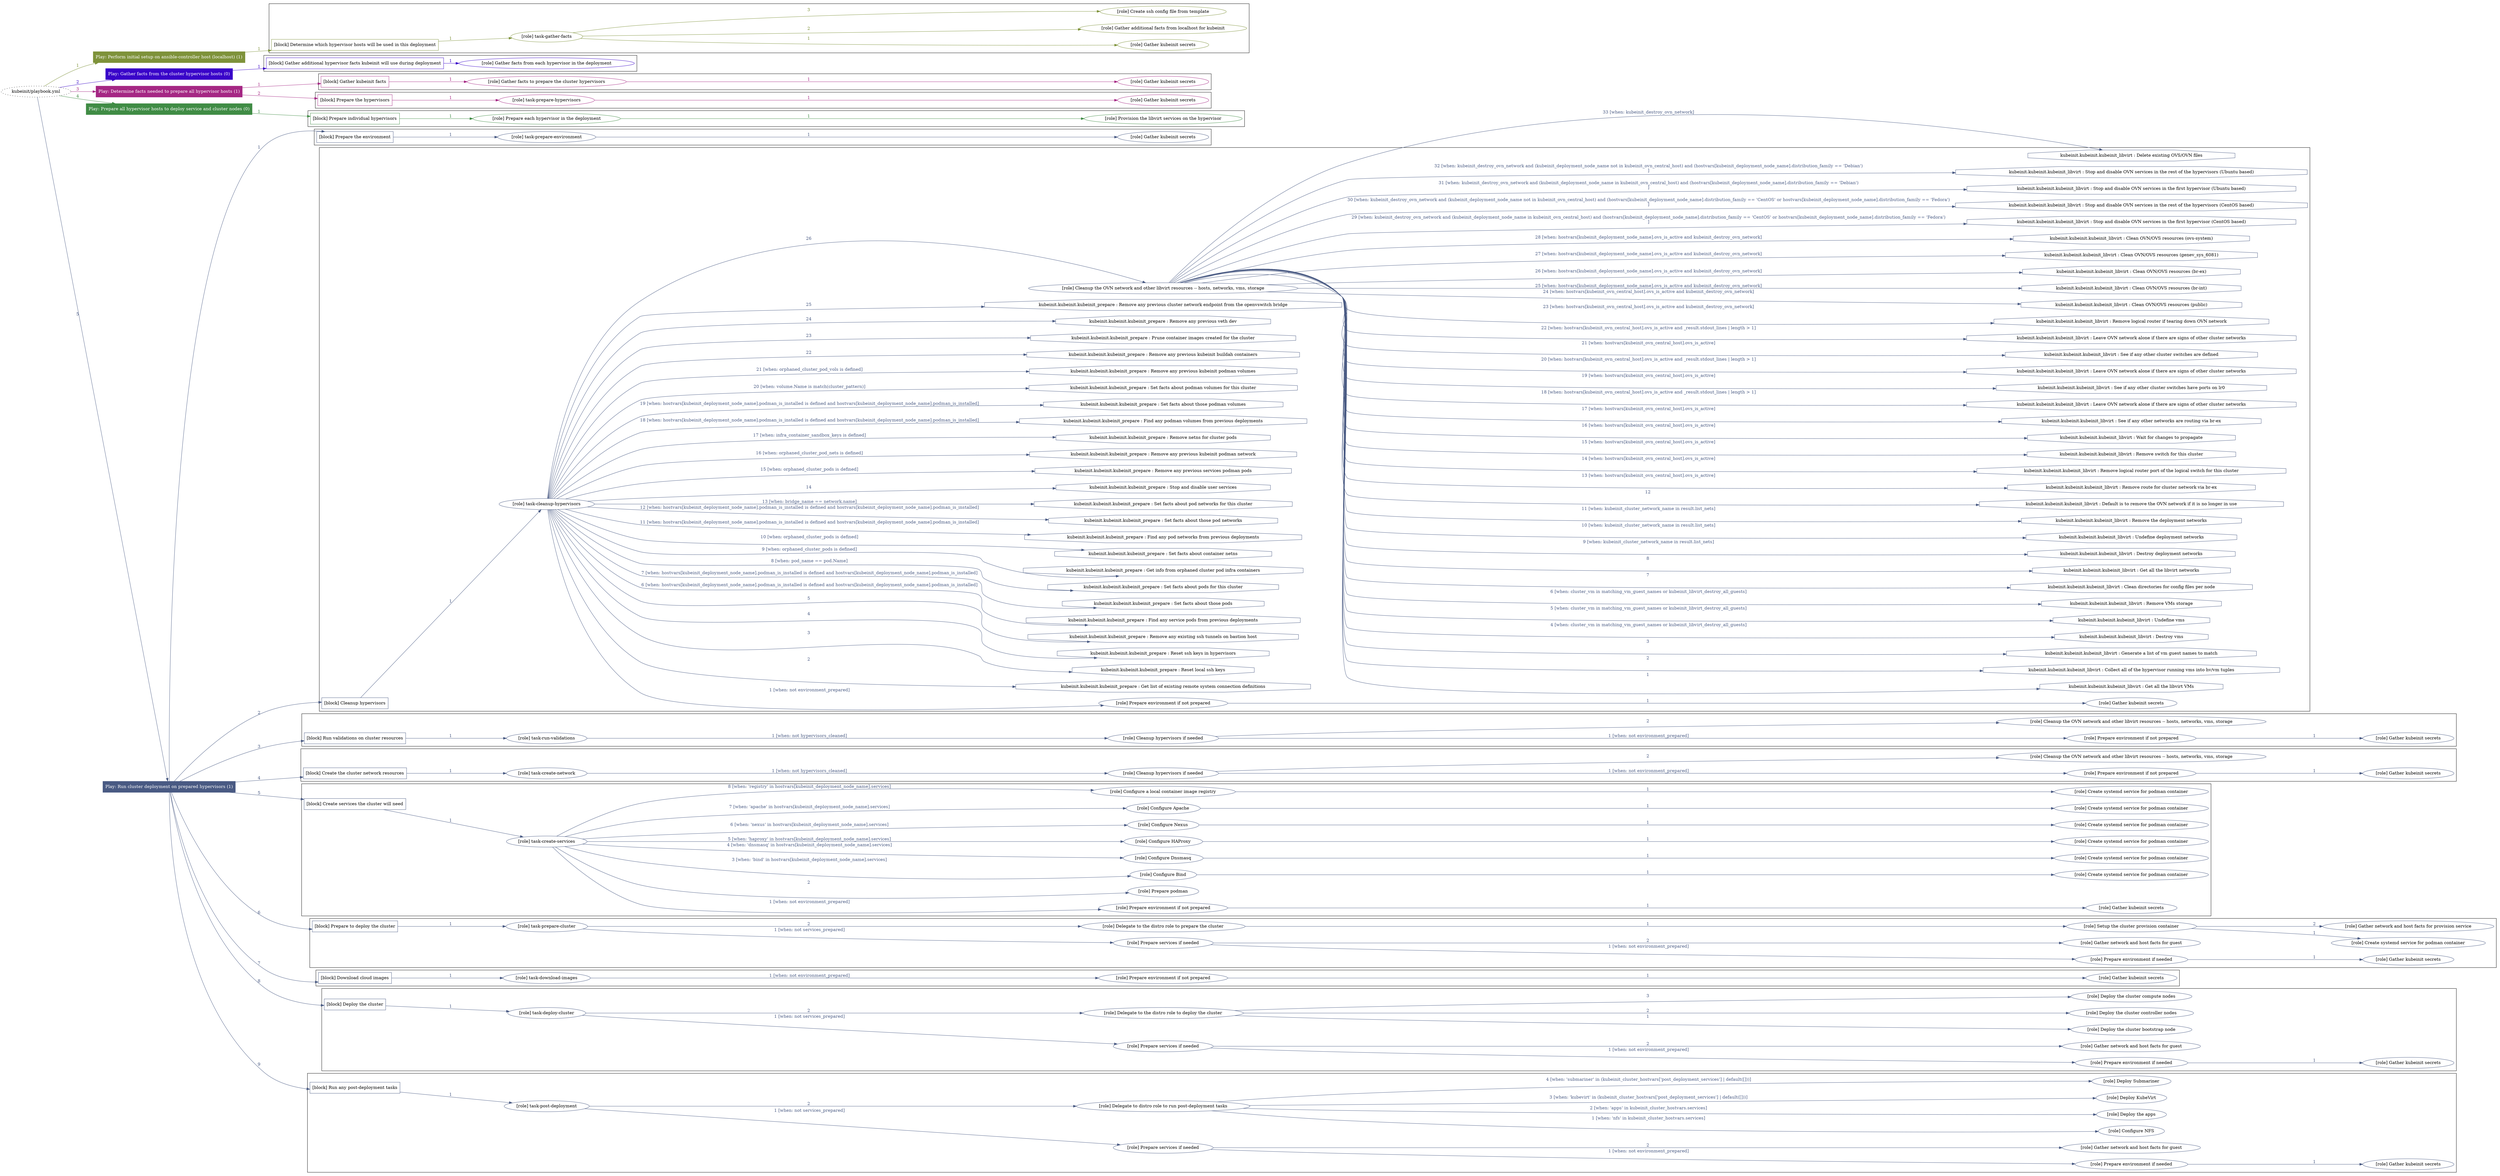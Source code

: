 digraph {
	graph [concentrate=true ordering=in rankdir=LR ratio=fill]
	edge [esep=5 sep=10]
	"kubeinit/playbook.yml" [URL="/home/runner/work/kubeinit/kubeinit/kubeinit/playbook.yml" id=playbook_06012e8a style=dotted]
	"kubeinit/playbook.yml" -> play_9ab876e6 [label="1 " color="#7e923a" fontcolor="#7e923a" id=edge_7aa81643 labeltooltip="1 " tooltip="1 "]
	subgraph "Play: Perform initial setup on ansible-controller host (localhost) (1)" {
		play_9ab876e6 [label="Play: Perform initial setup on ansible-controller host (localhost) (1)" URL="/home/runner/work/kubeinit/kubeinit/kubeinit/playbook.yml" color="#7e923a" fontcolor="#ffffff" id=play_9ab876e6 shape=box style=filled tooltip=localhost]
		play_9ab876e6 -> block_bb1f5a52 [label=1 color="#7e923a" fontcolor="#7e923a" id=edge_d4220577 labeltooltip=1 tooltip=1]
		subgraph cluster_block_bb1f5a52 {
			block_bb1f5a52 [label="[block] Determine which hypervisor hosts will be used in this deployment" URL="/home/runner/work/kubeinit/kubeinit/kubeinit/playbook.yml" color="#7e923a" id=block_bb1f5a52 labeltooltip="Determine which hypervisor hosts will be used in this deployment" shape=box tooltip="Determine which hypervisor hosts will be used in this deployment"]
			block_bb1f5a52 -> role_7393a753 [label="1 " color="#7e923a" fontcolor="#7e923a" id=edge_5713d2de labeltooltip="1 " tooltip="1 "]
			subgraph "task-gather-facts" {
				role_7393a753 [label="[role] task-gather-facts" URL="/home/runner/work/kubeinit/kubeinit/kubeinit/playbook.yml" color="#7e923a" id=role_7393a753 tooltip="task-gather-facts"]
				role_7393a753 -> role_9751ac2b [label="1 " color="#7e923a" fontcolor="#7e923a" id=edge_06e444aa labeltooltip="1 " tooltip="1 "]
				subgraph "Gather kubeinit secrets" {
					role_9751ac2b [label="[role] Gather kubeinit secrets" URL="/home/runner/.ansible/collections/ansible_collections/kubeinit/kubeinit/roles/kubeinit_prepare/tasks/build_hypervisors_group.yml" color="#7e923a" id=role_9751ac2b tooltip="Gather kubeinit secrets"]
				}
				role_7393a753 -> role_04c65664 [label="2 " color="#7e923a" fontcolor="#7e923a" id=edge_8b0ad260 labeltooltip="2 " tooltip="2 "]
				subgraph "Gather additional facts from localhost for kubeinit" {
					role_04c65664 [label="[role] Gather additional facts from localhost for kubeinit" URL="/home/runner/.ansible/collections/ansible_collections/kubeinit/kubeinit/roles/kubeinit_prepare/tasks/build_hypervisors_group.yml" color="#7e923a" id=role_04c65664 tooltip="Gather additional facts from localhost for kubeinit"]
				}
				role_7393a753 -> role_bfa6d391 [label="3 " color="#7e923a" fontcolor="#7e923a" id=edge_26f9e763 labeltooltip="3 " tooltip="3 "]
				subgraph "Create ssh config file from template" {
					role_bfa6d391 [label="[role] Create ssh config file from template" URL="/home/runner/.ansible/collections/ansible_collections/kubeinit/kubeinit/roles/kubeinit_prepare/tasks/build_hypervisors_group.yml" color="#7e923a" id=role_bfa6d391 tooltip="Create ssh config file from template"]
				}
			}
		}
	}
	"kubeinit/playbook.yml" -> play_6a32e730 [label="2 " color="#3903c9" fontcolor="#3903c9" id=edge_75ab68c8 labeltooltip="2 " tooltip="2 "]
	subgraph "Play: Gather facts from the cluster hypervisor hosts (0)" {
		play_6a32e730 [label="Play: Gather facts from the cluster hypervisor hosts (0)" URL="/home/runner/work/kubeinit/kubeinit/kubeinit/playbook.yml" color="#3903c9" fontcolor="#ffffff" id=play_6a32e730 shape=box style=filled tooltip="Play: Gather facts from the cluster hypervisor hosts (0)"]
		play_6a32e730 -> block_f45ad998 [label=1 color="#3903c9" fontcolor="#3903c9" id=edge_7081f8d5 labeltooltip=1 tooltip=1]
		subgraph cluster_block_f45ad998 {
			block_f45ad998 [label="[block] Gather additional hypervisor facts kubeinit will use during deployment" URL="/home/runner/work/kubeinit/kubeinit/kubeinit/playbook.yml" color="#3903c9" id=block_f45ad998 labeltooltip="Gather additional hypervisor facts kubeinit will use during deployment" shape=box tooltip="Gather additional hypervisor facts kubeinit will use during deployment"]
			block_f45ad998 -> role_887b2717 [label="1 " color="#3903c9" fontcolor="#3903c9" id=edge_5ab4fc06 labeltooltip="1 " tooltip="1 "]
			subgraph "Gather facts from each hypervisor in the deployment" {
				role_887b2717 [label="[role] Gather facts from each hypervisor in the deployment" URL="/home/runner/work/kubeinit/kubeinit/kubeinit/playbook.yml" color="#3903c9" id=role_887b2717 tooltip="Gather facts from each hypervisor in the deployment"]
			}
		}
	}
	"kubeinit/playbook.yml" -> play_607c270a [label="3 " color="#a52784" fontcolor="#a52784" id=edge_97dd4fd0 labeltooltip="3 " tooltip="3 "]
	subgraph "Play: Determine facts needed to prepare all hypervisor hosts (1)" {
		play_607c270a [label="Play: Determine facts needed to prepare all hypervisor hosts (1)" URL="/home/runner/work/kubeinit/kubeinit/kubeinit/playbook.yml" color="#a52784" fontcolor="#ffffff" id=play_607c270a shape=box style=filled tooltip=localhost]
		play_607c270a -> block_f6fadbb2 [label=1 color="#a52784" fontcolor="#a52784" id=edge_1ee219c3 labeltooltip=1 tooltip=1]
		subgraph cluster_block_f6fadbb2 {
			block_f6fadbb2 [label="[block] Gather kubeinit facts" URL="/home/runner/work/kubeinit/kubeinit/kubeinit/playbook.yml" color="#a52784" id=block_f6fadbb2 labeltooltip="Gather kubeinit facts" shape=box tooltip="Gather kubeinit facts"]
			block_f6fadbb2 -> role_85ac0b51 [label="1 " color="#a52784" fontcolor="#a52784" id=edge_00bed75f labeltooltip="1 " tooltip="1 "]
			subgraph "Gather facts to prepare the cluster hypervisors" {
				role_85ac0b51 [label="[role] Gather facts to prepare the cluster hypervisors" URL="/home/runner/work/kubeinit/kubeinit/kubeinit/playbook.yml" color="#a52784" id=role_85ac0b51 tooltip="Gather facts to prepare the cluster hypervisors"]
				role_85ac0b51 -> role_3edfc835 [label="1 " color="#a52784" fontcolor="#a52784" id=edge_4ebd0887 labeltooltip="1 " tooltip="1 "]
				subgraph "Gather kubeinit secrets" {
					role_3edfc835 [label="[role] Gather kubeinit secrets" URL="/home/runner/.ansible/collections/ansible_collections/kubeinit/kubeinit/roles/kubeinit_prepare/tasks/gather_kubeinit_facts.yml" color="#a52784" id=role_3edfc835 tooltip="Gather kubeinit secrets"]
				}
			}
		}
		play_607c270a -> block_9ac33e84 [label=2 color="#a52784" fontcolor="#a52784" id=edge_0e18bf96 labeltooltip=2 tooltip=2]
		subgraph cluster_block_9ac33e84 {
			block_9ac33e84 [label="[block] Prepare the hypervisors" URL="/home/runner/work/kubeinit/kubeinit/kubeinit/playbook.yml" color="#a52784" id=block_9ac33e84 labeltooltip="Prepare the hypervisors" shape=box tooltip="Prepare the hypervisors"]
			block_9ac33e84 -> role_3572a9d9 [label="1 " color="#a52784" fontcolor="#a52784" id=edge_4dfc753c labeltooltip="1 " tooltip="1 "]
			subgraph "task-prepare-hypervisors" {
				role_3572a9d9 [label="[role] task-prepare-hypervisors" URL="/home/runner/work/kubeinit/kubeinit/kubeinit/playbook.yml" color="#a52784" id=role_3572a9d9 tooltip="task-prepare-hypervisors"]
				role_3572a9d9 -> role_8cc9fa88 [label="1 " color="#a52784" fontcolor="#a52784" id=edge_be738326 labeltooltip="1 " tooltip="1 "]
				subgraph "Gather kubeinit secrets" {
					role_8cc9fa88 [label="[role] Gather kubeinit secrets" URL="/home/runner/.ansible/collections/ansible_collections/kubeinit/kubeinit/roles/kubeinit_prepare/tasks/gather_kubeinit_facts.yml" color="#a52784" id=role_8cc9fa88 tooltip="Gather kubeinit secrets"]
				}
			}
		}
	}
	"kubeinit/playbook.yml" -> play_61fa4497 [label="4 " color="#408c45" fontcolor="#408c45" id=edge_f4b8c65b labeltooltip="4 " tooltip="4 "]
	subgraph "Play: Prepare all hypervisor hosts to deploy service and cluster nodes (0)" {
		play_61fa4497 [label="Play: Prepare all hypervisor hosts to deploy service and cluster nodes (0)" URL="/home/runner/work/kubeinit/kubeinit/kubeinit/playbook.yml" color="#408c45" fontcolor="#ffffff" id=play_61fa4497 shape=box style=filled tooltip="Play: Prepare all hypervisor hosts to deploy service and cluster nodes (0)"]
		play_61fa4497 -> block_d5a3aa3c [label=1 color="#408c45" fontcolor="#408c45" id=edge_1a3fe191 labeltooltip=1 tooltip=1]
		subgraph cluster_block_d5a3aa3c {
			block_d5a3aa3c [label="[block] Prepare individual hypervisors" URL="/home/runner/work/kubeinit/kubeinit/kubeinit/playbook.yml" color="#408c45" id=block_d5a3aa3c labeltooltip="Prepare individual hypervisors" shape=box tooltip="Prepare individual hypervisors"]
			block_d5a3aa3c -> role_9558cc51 [label="1 " color="#408c45" fontcolor="#408c45" id=edge_f386bfe0 labeltooltip="1 " tooltip="1 "]
			subgraph "Prepare each hypervisor in the deployment" {
				role_9558cc51 [label="[role] Prepare each hypervisor in the deployment" URL="/home/runner/work/kubeinit/kubeinit/kubeinit/playbook.yml" color="#408c45" id=role_9558cc51 tooltip="Prepare each hypervisor in the deployment"]
				role_9558cc51 -> role_1243ba69 [label="1 " color="#408c45" fontcolor="#408c45" id=edge_93aafd4a labeltooltip="1 " tooltip="1 "]
				subgraph "Provision the libvirt services on the hypervisor" {
					role_1243ba69 [label="[role] Provision the libvirt services on the hypervisor" URL="/home/runner/.ansible/collections/ansible_collections/kubeinit/kubeinit/roles/kubeinit_prepare/tasks/prepare_hypervisor.yml" color="#408c45" id=role_1243ba69 tooltip="Provision the libvirt services on the hypervisor"]
				}
			}
		}
	}
	"kubeinit/playbook.yml" -> play_bbfb1d85 [label="5 " color="#495a83" fontcolor="#495a83" id=edge_2c28d344 labeltooltip="5 " tooltip="5 "]
	subgraph "Play: Run cluster deployment on prepared hypervisors (1)" {
		play_bbfb1d85 [label="Play: Run cluster deployment on prepared hypervisors (1)" URL="/home/runner/work/kubeinit/kubeinit/kubeinit/playbook.yml" color="#495a83" fontcolor="#ffffff" id=play_bbfb1d85 shape=box style=filled tooltip=localhost]
		play_bbfb1d85 -> block_45e6ba6e [label=1 color="#495a83" fontcolor="#495a83" id=edge_19ebb3e2 labeltooltip=1 tooltip=1]
		subgraph cluster_block_45e6ba6e {
			block_45e6ba6e [label="[block] Prepare the environment" URL="/home/runner/work/kubeinit/kubeinit/kubeinit/playbook.yml" color="#495a83" id=block_45e6ba6e labeltooltip="Prepare the environment" shape=box tooltip="Prepare the environment"]
			block_45e6ba6e -> role_b47f354b [label="1 " color="#495a83" fontcolor="#495a83" id=edge_92ed018a labeltooltip="1 " tooltip="1 "]
			subgraph "task-prepare-environment" {
				role_b47f354b [label="[role] task-prepare-environment" URL="/home/runner/work/kubeinit/kubeinit/kubeinit/playbook.yml" color="#495a83" id=role_b47f354b tooltip="task-prepare-environment"]
				role_b47f354b -> role_d06cc8d8 [label="1 " color="#495a83" fontcolor="#495a83" id=edge_31fb2579 labeltooltip="1 " tooltip="1 "]
				subgraph "Gather kubeinit secrets" {
					role_d06cc8d8 [label="[role] Gather kubeinit secrets" URL="/home/runner/.ansible/collections/ansible_collections/kubeinit/kubeinit/roles/kubeinit_prepare/tasks/gather_kubeinit_facts.yml" color="#495a83" id=role_d06cc8d8 tooltip="Gather kubeinit secrets"]
				}
			}
		}
		play_bbfb1d85 -> block_b82e2a58 [label=2 color="#495a83" fontcolor="#495a83" id=edge_db3c714b labeltooltip=2 tooltip=2]
		subgraph cluster_block_b82e2a58 {
			block_b82e2a58 [label="[block] Cleanup hypervisors" URL="/home/runner/work/kubeinit/kubeinit/kubeinit/playbook.yml" color="#495a83" id=block_b82e2a58 labeltooltip="Cleanup hypervisors" shape=box tooltip="Cleanup hypervisors"]
			block_b82e2a58 -> role_a9ef9f45 [label="1 " color="#495a83" fontcolor="#495a83" id=edge_2a91b611 labeltooltip="1 " tooltip="1 "]
			subgraph "task-cleanup-hypervisors" {
				role_a9ef9f45 [label="[role] task-cleanup-hypervisors" URL="/home/runner/work/kubeinit/kubeinit/kubeinit/playbook.yml" color="#495a83" id=role_a9ef9f45 tooltip="task-cleanup-hypervisors"]
				role_a9ef9f45 -> role_cc2504a6 [label="1 [when: not environment_prepared]" color="#495a83" fontcolor="#495a83" id=edge_2b7ff1a4 labeltooltip="1 [when: not environment_prepared]" tooltip="1 [when: not environment_prepared]"]
				subgraph "Prepare environment if not prepared" {
					role_cc2504a6 [label="[role] Prepare environment if not prepared" URL="/home/runner/.ansible/collections/ansible_collections/kubeinit/kubeinit/roles/kubeinit_prepare/tasks/cleanup_hypervisors.yml" color="#495a83" id=role_cc2504a6 tooltip="Prepare environment if not prepared"]
					role_cc2504a6 -> role_e873b373 [label="1 " color="#495a83" fontcolor="#495a83" id=edge_99a2d933 labeltooltip="1 " tooltip="1 "]
					subgraph "Gather kubeinit secrets" {
						role_e873b373 [label="[role] Gather kubeinit secrets" URL="/home/runner/.ansible/collections/ansible_collections/kubeinit/kubeinit/roles/kubeinit_prepare/tasks/gather_kubeinit_facts.yml" color="#495a83" id=role_e873b373 tooltip="Gather kubeinit secrets"]
					}
				}
				task_bed09f33 [label="kubeinit.kubeinit.kubeinit_prepare : Get list of existing remote system connection definitions" URL="/home/runner/.ansible/collections/ansible_collections/kubeinit/kubeinit/roles/kubeinit_prepare/tasks/cleanup_hypervisors.yml" color="#495a83" id=task_bed09f33 shape=octagon tooltip="kubeinit.kubeinit.kubeinit_prepare : Get list of existing remote system connection definitions"]
				role_a9ef9f45 -> task_bed09f33 [label="2 " color="#495a83" fontcolor="#495a83" id=edge_99137f2b labeltooltip="2 " tooltip="2 "]
				task_413a96ff [label="kubeinit.kubeinit.kubeinit_prepare : Reset local ssh keys" URL="/home/runner/.ansible/collections/ansible_collections/kubeinit/kubeinit/roles/kubeinit_prepare/tasks/cleanup_hypervisors.yml" color="#495a83" id=task_413a96ff shape=octagon tooltip="kubeinit.kubeinit.kubeinit_prepare : Reset local ssh keys"]
				role_a9ef9f45 -> task_413a96ff [label="3 " color="#495a83" fontcolor="#495a83" id=edge_aebf0a12 labeltooltip="3 " tooltip="3 "]
				task_0c612f66 [label="kubeinit.kubeinit.kubeinit_prepare : Reset ssh keys in hypervisors" URL="/home/runner/.ansible/collections/ansible_collections/kubeinit/kubeinit/roles/kubeinit_prepare/tasks/cleanup_hypervisors.yml" color="#495a83" id=task_0c612f66 shape=octagon tooltip="kubeinit.kubeinit.kubeinit_prepare : Reset ssh keys in hypervisors"]
				role_a9ef9f45 -> task_0c612f66 [label="4 " color="#495a83" fontcolor="#495a83" id=edge_8569fd34 labeltooltip="4 " tooltip="4 "]
				task_1f039eff [label="kubeinit.kubeinit.kubeinit_prepare : Remove any existing ssh tunnels on bastion host" URL="/home/runner/.ansible/collections/ansible_collections/kubeinit/kubeinit/roles/kubeinit_prepare/tasks/cleanup_hypervisors.yml" color="#495a83" id=task_1f039eff shape=octagon tooltip="kubeinit.kubeinit.kubeinit_prepare : Remove any existing ssh tunnels on bastion host"]
				role_a9ef9f45 -> task_1f039eff [label="5 " color="#495a83" fontcolor="#495a83" id=edge_ec73a815 labeltooltip="5 " tooltip="5 "]
				task_f5c989c4 [label="kubeinit.kubeinit.kubeinit_prepare : Find any service pods from previous deployments" URL="/home/runner/.ansible/collections/ansible_collections/kubeinit/kubeinit/roles/kubeinit_prepare/tasks/cleanup_hypervisors.yml" color="#495a83" id=task_f5c989c4 shape=octagon tooltip="kubeinit.kubeinit.kubeinit_prepare : Find any service pods from previous deployments"]
				role_a9ef9f45 -> task_f5c989c4 [label="6 [when: hostvars[kubeinit_deployment_node_name].podman_is_installed is defined and hostvars[kubeinit_deployment_node_name].podman_is_installed]" color="#495a83" fontcolor="#495a83" id=edge_a59c7b17 labeltooltip="6 [when: hostvars[kubeinit_deployment_node_name].podman_is_installed is defined and hostvars[kubeinit_deployment_node_name].podman_is_installed]" tooltip="6 [when: hostvars[kubeinit_deployment_node_name].podman_is_installed is defined and hostvars[kubeinit_deployment_node_name].podman_is_installed]"]
				task_ca5e7bcd [label="kubeinit.kubeinit.kubeinit_prepare : Set facts about those pods" URL="/home/runner/.ansible/collections/ansible_collections/kubeinit/kubeinit/roles/kubeinit_prepare/tasks/cleanup_hypervisors.yml" color="#495a83" id=task_ca5e7bcd shape=octagon tooltip="kubeinit.kubeinit.kubeinit_prepare : Set facts about those pods"]
				role_a9ef9f45 -> task_ca5e7bcd [label="7 [when: hostvars[kubeinit_deployment_node_name].podman_is_installed is defined and hostvars[kubeinit_deployment_node_name].podman_is_installed]" color="#495a83" fontcolor="#495a83" id=edge_c92205e8 labeltooltip="7 [when: hostvars[kubeinit_deployment_node_name].podman_is_installed is defined and hostvars[kubeinit_deployment_node_name].podman_is_installed]" tooltip="7 [when: hostvars[kubeinit_deployment_node_name].podman_is_installed is defined and hostvars[kubeinit_deployment_node_name].podman_is_installed]"]
				task_c1672354 [label="kubeinit.kubeinit.kubeinit_prepare : Set facts about pods for this cluster" URL="/home/runner/.ansible/collections/ansible_collections/kubeinit/kubeinit/roles/kubeinit_prepare/tasks/cleanup_hypervisors.yml" color="#495a83" id=task_c1672354 shape=octagon tooltip="kubeinit.kubeinit.kubeinit_prepare : Set facts about pods for this cluster"]
				role_a9ef9f45 -> task_c1672354 [label="8 [when: pod_name == pod.Name]" color="#495a83" fontcolor="#495a83" id=edge_3cfea9cc labeltooltip="8 [when: pod_name == pod.Name]" tooltip="8 [when: pod_name == pod.Name]"]
				task_95263550 [label="kubeinit.kubeinit.kubeinit_prepare : Get info from orphaned cluster pod infra containers" URL="/home/runner/.ansible/collections/ansible_collections/kubeinit/kubeinit/roles/kubeinit_prepare/tasks/cleanup_hypervisors.yml" color="#495a83" id=task_95263550 shape=octagon tooltip="kubeinit.kubeinit.kubeinit_prepare : Get info from orphaned cluster pod infra containers"]
				role_a9ef9f45 -> task_95263550 [label="9 [when: orphaned_cluster_pods is defined]" color="#495a83" fontcolor="#495a83" id=edge_c2ac8620 labeltooltip="9 [when: orphaned_cluster_pods is defined]" tooltip="9 [when: orphaned_cluster_pods is defined]"]
				task_5ed85a3e [label="kubeinit.kubeinit.kubeinit_prepare : Set facts about container netns" URL="/home/runner/.ansible/collections/ansible_collections/kubeinit/kubeinit/roles/kubeinit_prepare/tasks/cleanup_hypervisors.yml" color="#495a83" id=task_5ed85a3e shape=octagon tooltip="kubeinit.kubeinit.kubeinit_prepare : Set facts about container netns"]
				role_a9ef9f45 -> task_5ed85a3e [label="10 [when: orphaned_cluster_pods is defined]" color="#495a83" fontcolor="#495a83" id=edge_fe556450 labeltooltip="10 [when: orphaned_cluster_pods is defined]" tooltip="10 [when: orphaned_cluster_pods is defined]"]
				task_0ec7e305 [label="kubeinit.kubeinit.kubeinit_prepare : Find any pod networks from previous deployments" URL="/home/runner/.ansible/collections/ansible_collections/kubeinit/kubeinit/roles/kubeinit_prepare/tasks/cleanup_hypervisors.yml" color="#495a83" id=task_0ec7e305 shape=octagon tooltip="kubeinit.kubeinit.kubeinit_prepare : Find any pod networks from previous deployments"]
				role_a9ef9f45 -> task_0ec7e305 [label="11 [when: hostvars[kubeinit_deployment_node_name].podman_is_installed is defined and hostvars[kubeinit_deployment_node_name].podman_is_installed]" color="#495a83" fontcolor="#495a83" id=edge_0cd9397c labeltooltip="11 [when: hostvars[kubeinit_deployment_node_name].podman_is_installed is defined and hostvars[kubeinit_deployment_node_name].podman_is_installed]" tooltip="11 [when: hostvars[kubeinit_deployment_node_name].podman_is_installed is defined and hostvars[kubeinit_deployment_node_name].podman_is_installed]"]
				task_9948a2c8 [label="kubeinit.kubeinit.kubeinit_prepare : Set facts about those pod networks" URL="/home/runner/.ansible/collections/ansible_collections/kubeinit/kubeinit/roles/kubeinit_prepare/tasks/cleanup_hypervisors.yml" color="#495a83" id=task_9948a2c8 shape=octagon tooltip="kubeinit.kubeinit.kubeinit_prepare : Set facts about those pod networks"]
				role_a9ef9f45 -> task_9948a2c8 [label="12 [when: hostvars[kubeinit_deployment_node_name].podman_is_installed is defined and hostvars[kubeinit_deployment_node_name].podman_is_installed]" color="#495a83" fontcolor="#495a83" id=edge_9151d0ff labeltooltip="12 [when: hostvars[kubeinit_deployment_node_name].podman_is_installed is defined and hostvars[kubeinit_deployment_node_name].podman_is_installed]" tooltip="12 [when: hostvars[kubeinit_deployment_node_name].podman_is_installed is defined and hostvars[kubeinit_deployment_node_name].podman_is_installed]"]
				task_571904b6 [label="kubeinit.kubeinit.kubeinit_prepare : Set facts about pod networks for this cluster" URL="/home/runner/.ansible/collections/ansible_collections/kubeinit/kubeinit/roles/kubeinit_prepare/tasks/cleanup_hypervisors.yml" color="#495a83" id=task_571904b6 shape=octagon tooltip="kubeinit.kubeinit.kubeinit_prepare : Set facts about pod networks for this cluster"]
				role_a9ef9f45 -> task_571904b6 [label="13 [when: bridge_name == network.name]" color="#495a83" fontcolor="#495a83" id=edge_3652033f labeltooltip="13 [when: bridge_name == network.name]" tooltip="13 [when: bridge_name == network.name]"]
				task_30c1aacb [label="kubeinit.kubeinit.kubeinit_prepare : Stop and disable user services" URL="/home/runner/.ansible/collections/ansible_collections/kubeinit/kubeinit/roles/kubeinit_prepare/tasks/cleanup_hypervisors.yml" color="#495a83" id=task_30c1aacb shape=octagon tooltip="kubeinit.kubeinit.kubeinit_prepare : Stop and disable user services"]
				role_a9ef9f45 -> task_30c1aacb [label="14 " color="#495a83" fontcolor="#495a83" id=edge_1ce3d14e labeltooltip="14 " tooltip="14 "]
				task_153319fc [label="kubeinit.kubeinit.kubeinit_prepare : Remove any previous services podman pods" URL="/home/runner/.ansible/collections/ansible_collections/kubeinit/kubeinit/roles/kubeinit_prepare/tasks/cleanup_hypervisors.yml" color="#495a83" id=task_153319fc shape=octagon tooltip="kubeinit.kubeinit.kubeinit_prepare : Remove any previous services podman pods"]
				role_a9ef9f45 -> task_153319fc [label="15 [when: orphaned_cluster_pods is defined]" color="#495a83" fontcolor="#495a83" id=edge_4956c591 labeltooltip="15 [when: orphaned_cluster_pods is defined]" tooltip="15 [when: orphaned_cluster_pods is defined]"]
				task_3810986e [label="kubeinit.kubeinit.kubeinit_prepare : Remove any previous kubeinit podman network" URL="/home/runner/.ansible/collections/ansible_collections/kubeinit/kubeinit/roles/kubeinit_prepare/tasks/cleanup_hypervisors.yml" color="#495a83" id=task_3810986e shape=octagon tooltip="kubeinit.kubeinit.kubeinit_prepare : Remove any previous kubeinit podman network"]
				role_a9ef9f45 -> task_3810986e [label="16 [when: orphaned_cluster_pod_nets is defined]" color="#495a83" fontcolor="#495a83" id=edge_114aa8b2 labeltooltip="16 [when: orphaned_cluster_pod_nets is defined]" tooltip="16 [when: orphaned_cluster_pod_nets is defined]"]
				task_0f2c26f3 [label="kubeinit.kubeinit.kubeinit_prepare : Remove netns for cluster pods" URL="/home/runner/.ansible/collections/ansible_collections/kubeinit/kubeinit/roles/kubeinit_prepare/tasks/cleanup_hypervisors.yml" color="#495a83" id=task_0f2c26f3 shape=octagon tooltip="kubeinit.kubeinit.kubeinit_prepare : Remove netns for cluster pods"]
				role_a9ef9f45 -> task_0f2c26f3 [label="17 [when: infra_container_sandbox_keys is defined]" color="#495a83" fontcolor="#495a83" id=edge_5e550e5c labeltooltip="17 [when: infra_container_sandbox_keys is defined]" tooltip="17 [when: infra_container_sandbox_keys is defined]"]
				task_2b776e7a [label="kubeinit.kubeinit.kubeinit_prepare : Find any podman volumes from previous deployments" URL="/home/runner/.ansible/collections/ansible_collections/kubeinit/kubeinit/roles/kubeinit_prepare/tasks/cleanup_hypervisors.yml" color="#495a83" id=task_2b776e7a shape=octagon tooltip="kubeinit.kubeinit.kubeinit_prepare : Find any podman volumes from previous deployments"]
				role_a9ef9f45 -> task_2b776e7a [label="18 [when: hostvars[kubeinit_deployment_node_name].podman_is_installed is defined and hostvars[kubeinit_deployment_node_name].podman_is_installed]" color="#495a83" fontcolor="#495a83" id=edge_1cf444d9 labeltooltip="18 [when: hostvars[kubeinit_deployment_node_name].podman_is_installed is defined and hostvars[kubeinit_deployment_node_name].podman_is_installed]" tooltip="18 [when: hostvars[kubeinit_deployment_node_name].podman_is_installed is defined and hostvars[kubeinit_deployment_node_name].podman_is_installed]"]
				task_507e6937 [label="kubeinit.kubeinit.kubeinit_prepare : Set facts about those podman volumes" URL="/home/runner/.ansible/collections/ansible_collections/kubeinit/kubeinit/roles/kubeinit_prepare/tasks/cleanup_hypervisors.yml" color="#495a83" id=task_507e6937 shape=octagon tooltip="kubeinit.kubeinit.kubeinit_prepare : Set facts about those podman volumes"]
				role_a9ef9f45 -> task_507e6937 [label="19 [when: hostvars[kubeinit_deployment_node_name].podman_is_installed is defined and hostvars[kubeinit_deployment_node_name].podman_is_installed]" color="#495a83" fontcolor="#495a83" id=edge_34a0ba88 labeltooltip="19 [when: hostvars[kubeinit_deployment_node_name].podman_is_installed is defined and hostvars[kubeinit_deployment_node_name].podman_is_installed]" tooltip="19 [when: hostvars[kubeinit_deployment_node_name].podman_is_installed is defined and hostvars[kubeinit_deployment_node_name].podman_is_installed]"]
				task_f2c2d861 [label="kubeinit.kubeinit.kubeinit_prepare : Set facts about podman volumes for this cluster" URL="/home/runner/.ansible/collections/ansible_collections/kubeinit/kubeinit/roles/kubeinit_prepare/tasks/cleanup_hypervisors.yml" color="#495a83" id=task_f2c2d861 shape=octagon tooltip="kubeinit.kubeinit.kubeinit_prepare : Set facts about podman volumes for this cluster"]
				role_a9ef9f45 -> task_f2c2d861 [label="20 [when: volume.Name is match(cluster_pattern)]" color="#495a83" fontcolor="#495a83" id=edge_7e756f44 labeltooltip="20 [when: volume.Name is match(cluster_pattern)]" tooltip="20 [when: volume.Name is match(cluster_pattern)]"]
				task_207c81e6 [label="kubeinit.kubeinit.kubeinit_prepare : Remove any previous kubeinit podman volumes" URL="/home/runner/.ansible/collections/ansible_collections/kubeinit/kubeinit/roles/kubeinit_prepare/tasks/cleanup_hypervisors.yml" color="#495a83" id=task_207c81e6 shape=octagon tooltip="kubeinit.kubeinit.kubeinit_prepare : Remove any previous kubeinit podman volumes"]
				role_a9ef9f45 -> task_207c81e6 [label="21 [when: orphaned_cluster_pod_vols is defined]" color="#495a83" fontcolor="#495a83" id=edge_59805102 labeltooltip="21 [when: orphaned_cluster_pod_vols is defined]" tooltip="21 [when: orphaned_cluster_pod_vols is defined]"]
				task_f5d300bb [label="kubeinit.kubeinit.kubeinit_prepare : Remove any previous kubeinit buildah containers" URL="/home/runner/.ansible/collections/ansible_collections/kubeinit/kubeinit/roles/kubeinit_prepare/tasks/cleanup_hypervisors.yml" color="#495a83" id=task_f5d300bb shape=octagon tooltip="kubeinit.kubeinit.kubeinit_prepare : Remove any previous kubeinit buildah containers"]
				role_a9ef9f45 -> task_f5d300bb [label="22 " color="#495a83" fontcolor="#495a83" id=edge_fe86b213 labeltooltip="22 " tooltip="22 "]
				task_a2e681f8 [label="kubeinit.kubeinit.kubeinit_prepare : Prune container images created for the cluster" URL="/home/runner/.ansible/collections/ansible_collections/kubeinit/kubeinit/roles/kubeinit_prepare/tasks/cleanup_hypervisors.yml" color="#495a83" id=task_a2e681f8 shape=octagon tooltip="kubeinit.kubeinit.kubeinit_prepare : Prune container images created for the cluster"]
				role_a9ef9f45 -> task_a2e681f8 [label="23 " color="#495a83" fontcolor="#495a83" id=edge_eeac0699 labeltooltip="23 " tooltip="23 "]
				task_7470e868 [label="kubeinit.kubeinit.kubeinit_prepare : Remove any previous veth dev" URL="/home/runner/.ansible/collections/ansible_collections/kubeinit/kubeinit/roles/kubeinit_prepare/tasks/cleanup_hypervisors.yml" color="#495a83" id=task_7470e868 shape=octagon tooltip="kubeinit.kubeinit.kubeinit_prepare : Remove any previous veth dev"]
				role_a9ef9f45 -> task_7470e868 [label="24 " color="#495a83" fontcolor="#495a83" id=edge_924774f3 labeltooltip="24 " tooltip="24 "]
				task_e85b1631 [label="kubeinit.kubeinit.kubeinit_prepare : Remove any previous cluster network endpoint from the openvswitch bridge" URL="/home/runner/.ansible/collections/ansible_collections/kubeinit/kubeinit/roles/kubeinit_prepare/tasks/cleanup_hypervisors.yml" color="#495a83" id=task_e85b1631 shape=octagon tooltip="kubeinit.kubeinit.kubeinit_prepare : Remove any previous cluster network endpoint from the openvswitch bridge"]
				role_a9ef9f45 -> task_e85b1631 [label="25 " color="#495a83" fontcolor="#495a83" id=edge_7c30c9d1 labeltooltip="25 " tooltip="25 "]
				role_a9ef9f45 -> role_a155fb2e [label="26 " color="#495a83" fontcolor="#495a83" id=edge_f9f1c42a labeltooltip="26 " tooltip="26 "]
				subgraph "Cleanup the OVN network and other libvirt resources -- hosts, networks, vms, storage" {
					role_a155fb2e [label="[role] Cleanup the OVN network and other libvirt resources -- hosts, networks, vms, storage" URL="/home/runner/.ansible/collections/ansible_collections/kubeinit/kubeinit/roles/kubeinit_prepare/tasks/cleanup_hypervisors.yml" color="#495a83" id=role_a155fb2e tooltip="Cleanup the OVN network and other libvirt resources -- hosts, networks, vms, storage"]
					task_2817126c [label="kubeinit.kubeinit.kubeinit_libvirt : Get all the libvirt VMs" URL="/home/runner/.ansible/collections/ansible_collections/kubeinit/kubeinit/roles/kubeinit_libvirt/tasks/cleanup_libvirt.yml" color="#495a83" id=task_2817126c shape=octagon tooltip="kubeinit.kubeinit.kubeinit_libvirt : Get all the libvirt VMs"]
					role_a155fb2e -> task_2817126c [label="1 " color="#495a83" fontcolor="#495a83" id=edge_7833b63c labeltooltip="1 " tooltip="1 "]
					task_58f5c2f7 [label="kubeinit.kubeinit.kubeinit_libvirt : Collect all of the hypervisor running vms into hv/vm tuples" URL="/home/runner/.ansible/collections/ansible_collections/kubeinit/kubeinit/roles/kubeinit_libvirt/tasks/cleanup_libvirt.yml" color="#495a83" id=task_58f5c2f7 shape=octagon tooltip="kubeinit.kubeinit.kubeinit_libvirt : Collect all of the hypervisor running vms into hv/vm tuples"]
					role_a155fb2e -> task_58f5c2f7 [label="2 " color="#495a83" fontcolor="#495a83" id=edge_82fdee48 labeltooltip="2 " tooltip="2 "]
					task_1b53ff28 [label="kubeinit.kubeinit.kubeinit_libvirt : Generate a list of vm guest names to match" URL="/home/runner/.ansible/collections/ansible_collections/kubeinit/kubeinit/roles/kubeinit_libvirt/tasks/cleanup_libvirt.yml" color="#495a83" id=task_1b53ff28 shape=octagon tooltip="kubeinit.kubeinit.kubeinit_libvirt : Generate a list of vm guest names to match"]
					role_a155fb2e -> task_1b53ff28 [label="3 " color="#495a83" fontcolor="#495a83" id=edge_dc2dd5a8 labeltooltip="3 " tooltip="3 "]
					task_1254fb00 [label="kubeinit.kubeinit.kubeinit_libvirt : Destroy vms" URL="/home/runner/.ansible/collections/ansible_collections/kubeinit/kubeinit/roles/kubeinit_libvirt/tasks/cleanup_libvirt.yml" color="#495a83" id=task_1254fb00 shape=octagon tooltip="kubeinit.kubeinit.kubeinit_libvirt : Destroy vms"]
					role_a155fb2e -> task_1254fb00 [label="4 [when: cluster_vm in matching_vm_guest_names or kubeinit_libvirt_destroy_all_guests]" color="#495a83" fontcolor="#495a83" id=edge_4617f8fc labeltooltip="4 [when: cluster_vm in matching_vm_guest_names or kubeinit_libvirt_destroy_all_guests]" tooltip="4 [when: cluster_vm in matching_vm_guest_names or kubeinit_libvirt_destroy_all_guests]"]
					task_a63ec483 [label="kubeinit.kubeinit.kubeinit_libvirt : Undefine vms" URL="/home/runner/.ansible/collections/ansible_collections/kubeinit/kubeinit/roles/kubeinit_libvirt/tasks/cleanup_libvirt.yml" color="#495a83" id=task_a63ec483 shape=octagon tooltip="kubeinit.kubeinit.kubeinit_libvirt : Undefine vms"]
					role_a155fb2e -> task_a63ec483 [label="5 [when: cluster_vm in matching_vm_guest_names or kubeinit_libvirt_destroy_all_guests]" color="#495a83" fontcolor="#495a83" id=edge_bfa677ec labeltooltip="5 [when: cluster_vm in matching_vm_guest_names or kubeinit_libvirt_destroy_all_guests]" tooltip="5 [when: cluster_vm in matching_vm_guest_names or kubeinit_libvirt_destroy_all_guests]"]
					task_def16e83 [label="kubeinit.kubeinit.kubeinit_libvirt : Remove VMs storage" URL="/home/runner/.ansible/collections/ansible_collections/kubeinit/kubeinit/roles/kubeinit_libvirt/tasks/cleanup_libvirt.yml" color="#495a83" id=task_def16e83 shape=octagon tooltip="kubeinit.kubeinit.kubeinit_libvirt : Remove VMs storage"]
					role_a155fb2e -> task_def16e83 [label="6 [when: cluster_vm in matching_vm_guest_names or kubeinit_libvirt_destroy_all_guests]" color="#495a83" fontcolor="#495a83" id=edge_6944ca80 labeltooltip="6 [when: cluster_vm in matching_vm_guest_names or kubeinit_libvirt_destroy_all_guests]" tooltip="6 [when: cluster_vm in matching_vm_guest_names or kubeinit_libvirt_destroy_all_guests]"]
					task_9e2ef980 [label="kubeinit.kubeinit.kubeinit_libvirt : Clean directories for config files per node" URL="/home/runner/.ansible/collections/ansible_collections/kubeinit/kubeinit/roles/kubeinit_libvirt/tasks/cleanup_libvirt.yml" color="#495a83" id=task_9e2ef980 shape=octagon tooltip="kubeinit.kubeinit.kubeinit_libvirt : Clean directories for config files per node"]
					role_a155fb2e -> task_9e2ef980 [label="7 " color="#495a83" fontcolor="#495a83" id=edge_d439b38a labeltooltip="7 " tooltip="7 "]
					task_76f4cf5d [label="kubeinit.kubeinit.kubeinit_libvirt : Get all the libvirt networks" URL="/home/runner/.ansible/collections/ansible_collections/kubeinit/kubeinit/roles/kubeinit_libvirt/tasks/cleanup_libvirt.yml" color="#495a83" id=task_76f4cf5d shape=octagon tooltip="kubeinit.kubeinit.kubeinit_libvirt : Get all the libvirt networks"]
					role_a155fb2e -> task_76f4cf5d [label="8 " color="#495a83" fontcolor="#495a83" id=edge_7e2197e5 labeltooltip="8 " tooltip="8 "]
					task_317a7620 [label="kubeinit.kubeinit.kubeinit_libvirt : Destroy deployment networks" URL="/home/runner/.ansible/collections/ansible_collections/kubeinit/kubeinit/roles/kubeinit_libvirt/tasks/cleanup_libvirt.yml" color="#495a83" id=task_317a7620 shape=octagon tooltip="kubeinit.kubeinit.kubeinit_libvirt : Destroy deployment networks"]
					role_a155fb2e -> task_317a7620 [label="9 [when: kubeinit_cluster_network_name in result.list_nets]" color="#495a83" fontcolor="#495a83" id=edge_c4ebe64f labeltooltip="9 [when: kubeinit_cluster_network_name in result.list_nets]" tooltip="9 [when: kubeinit_cluster_network_name in result.list_nets]"]
					task_3368ec98 [label="kubeinit.kubeinit.kubeinit_libvirt : Undefine deployment networks" URL="/home/runner/.ansible/collections/ansible_collections/kubeinit/kubeinit/roles/kubeinit_libvirt/tasks/cleanup_libvirt.yml" color="#495a83" id=task_3368ec98 shape=octagon tooltip="kubeinit.kubeinit.kubeinit_libvirt : Undefine deployment networks"]
					role_a155fb2e -> task_3368ec98 [label="10 [when: kubeinit_cluster_network_name in result.list_nets]" color="#495a83" fontcolor="#495a83" id=edge_e4eeb381 labeltooltip="10 [when: kubeinit_cluster_network_name in result.list_nets]" tooltip="10 [when: kubeinit_cluster_network_name in result.list_nets]"]
					task_f9af2ca8 [label="kubeinit.kubeinit.kubeinit_libvirt : Remove the deployment networks" URL="/home/runner/.ansible/collections/ansible_collections/kubeinit/kubeinit/roles/kubeinit_libvirt/tasks/cleanup_libvirt.yml" color="#495a83" id=task_f9af2ca8 shape=octagon tooltip="kubeinit.kubeinit.kubeinit_libvirt : Remove the deployment networks"]
					role_a155fb2e -> task_f9af2ca8 [label="11 [when: kubeinit_cluster_network_name in result.list_nets]" color="#495a83" fontcolor="#495a83" id=edge_602de79a labeltooltip="11 [when: kubeinit_cluster_network_name in result.list_nets]" tooltip="11 [when: kubeinit_cluster_network_name in result.list_nets]"]
					task_3ebf3324 [label="kubeinit.kubeinit.kubeinit_libvirt : Default is to remove the OVN network if it is no longer in use" URL="/home/runner/.ansible/collections/ansible_collections/kubeinit/kubeinit/roles/kubeinit_libvirt/tasks/cleanup_libvirt.yml" color="#495a83" id=task_3ebf3324 shape=octagon tooltip="kubeinit.kubeinit.kubeinit_libvirt : Default is to remove the OVN network if it is no longer in use"]
					role_a155fb2e -> task_3ebf3324 [label="12 " color="#495a83" fontcolor="#495a83" id=edge_54c38a63 labeltooltip="12 " tooltip="12 "]
					task_1d814fb1 [label="kubeinit.kubeinit.kubeinit_libvirt : Remove route for cluster network via br-ex" URL="/home/runner/.ansible/collections/ansible_collections/kubeinit/kubeinit/roles/kubeinit_libvirt/tasks/cleanup_libvirt.yml" color="#495a83" id=task_1d814fb1 shape=octagon tooltip="kubeinit.kubeinit.kubeinit_libvirt : Remove route for cluster network via br-ex"]
					role_a155fb2e -> task_1d814fb1 [label="13 [when: hostvars[kubeinit_ovn_central_host].ovs_is_active]" color="#495a83" fontcolor="#495a83" id=edge_8fbd3897 labeltooltip="13 [when: hostvars[kubeinit_ovn_central_host].ovs_is_active]" tooltip="13 [when: hostvars[kubeinit_ovn_central_host].ovs_is_active]"]
					task_8c8a94bf [label="kubeinit.kubeinit.kubeinit_libvirt : Remove logical router port of the logical switch for this cluster" URL="/home/runner/.ansible/collections/ansible_collections/kubeinit/kubeinit/roles/kubeinit_libvirt/tasks/cleanup_libvirt.yml" color="#495a83" id=task_8c8a94bf shape=octagon tooltip="kubeinit.kubeinit.kubeinit_libvirt : Remove logical router port of the logical switch for this cluster"]
					role_a155fb2e -> task_8c8a94bf [label="14 [when: hostvars[kubeinit_ovn_central_host].ovs_is_active]" color="#495a83" fontcolor="#495a83" id=edge_b21218b3 labeltooltip="14 [when: hostvars[kubeinit_ovn_central_host].ovs_is_active]" tooltip="14 [when: hostvars[kubeinit_ovn_central_host].ovs_is_active]"]
					task_323a0e89 [label="kubeinit.kubeinit.kubeinit_libvirt : Remove switch for this cluster" URL="/home/runner/.ansible/collections/ansible_collections/kubeinit/kubeinit/roles/kubeinit_libvirt/tasks/cleanup_libvirt.yml" color="#495a83" id=task_323a0e89 shape=octagon tooltip="kubeinit.kubeinit.kubeinit_libvirt : Remove switch for this cluster"]
					role_a155fb2e -> task_323a0e89 [label="15 [when: hostvars[kubeinit_ovn_central_host].ovs_is_active]" color="#495a83" fontcolor="#495a83" id=edge_6a740ed4 labeltooltip="15 [when: hostvars[kubeinit_ovn_central_host].ovs_is_active]" tooltip="15 [when: hostvars[kubeinit_ovn_central_host].ovs_is_active]"]
					task_9a5e455d [label="kubeinit.kubeinit.kubeinit_libvirt : Wait for changes to propagate" URL="/home/runner/.ansible/collections/ansible_collections/kubeinit/kubeinit/roles/kubeinit_libvirt/tasks/cleanup_libvirt.yml" color="#495a83" id=task_9a5e455d shape=octagon tooltip="kubeinit.kubeinit.kubeinit_libvirt : Wait for changes to propagate"]
					role_a155fb2e -> task_9a5e455d [label="16 [when: hostvars[kubeinit_ovn_central_host].ovs_is_active]" color="#495a83" fontcolor="#495a83" id=edge_686fcec1 labeltooltip="16 [when: hostvars[kubeinit_ovn_central_host].ovs_is_active]" tooltip="16 [when: hostvars[kubeinit_ovn_central_host].ovs_is_active]"]
					task_4e13326f [label="kubeinit.kubeinit.kubeinit_libvirt : See if any other networks are routing via br-ex" URL="/home/runner/.ansible/collections/ansible_collections/kubeinit/kubeinit/roles/kubeinit_libvirt/tasks/cleanup_libvirt.yml" color="#495a83" id=task_4e13326f shape=octagon tooltip="kubeinit.kubeinit.kubeinit_libvirt : See if any other networks are routing via br-ex"]
					role_a155fb2e -> task_4e13326f [label="17 [when: hostvars[kubeinit_ovn_central_host].ovs_is_active]" color="#495a83" fontcolor="#495a83" id=edge_7ef9cc17 labeltooltip="17 [when: hostvars[kubeinit_ovn_central_host].ovs_is_active]" tooltip="17 [when: hostvars[kubeinit_ovn_central_host].ovs_is_active]"]
					task_f3392309 [label="kubeinit.kubeinit.kubeinit_libvirt : Leave OVN network alone if there are signs of other cluster networks" URL="/home/runner/.ansible/collections/ansible_collections/kubeinit/kubeinit/roles/kubeinit_libvirt/tasks/cleanup_libvirt.yml" color="#495a83" id=task_f3392309 shape=octagon tooltip="kubeinit.kubeinit.kubeinit_libvirt : Leave OVN network alone if there are signs of other cluster networks"]
					role_a155fb2e -> task_f3392309 [label="18 [when: hostvars[kubeinit_ovn_central_host].ovs_is_active and _result.stdout_lines | length > 1]" color="#495a83" fontcolor="#495a83" id=edge_bfe32d86 labeltooltip="18 [when: hostvars[kubeinit_ovn_central_host].ovs_is_active and _result.stdout_lines | length > 1]" tooltip="18 [when: hostvars[kubeinit_ovn_central_host].ovs_is_active and _result.stdout_lines | length > 1]"]
					task_5953a939 [label="kubeinit.kubeinit.kubeinit_libvirt : See if any other cluster switches have ports on lr0" URL="/home/runner/.ansible/collections/ansible_collections/kubeinit/kubeinit/roles/kubeinit_libvirt/tasks/cleanup_libvirt.yml" color="#495a83" id=task_5953a939 shape=octagon tooltip="kubeinit.kubeinit.kubeinit_libvirt : See if any other cluster switches have ports on lr0"]
					role_a155fb2e -> task_5953a939 [label="19 [when: hostvars[kubeinit_ovn_central_host].ovs_is_active]" color="#495a83" fontcolor="#495a83" id=edge_cc699ebf labeltooltip="19 [when: hostvars[kubeinit_ovn_central_host].ovs_is_active]" tooltip="19 [when: hostvars[kubeinit_ovn_central_host].ovs_is_active]"]
					task_5a7d8e0b [label="kubeinit.kubeinit.kubeinit_libvirt : Leave OVN network alone if there are signs of other cluster networks" URL="/home/runner/.ansible/collections/ansible_collections/kubeinit/kubeinit/roles/kubeinit_libvirt/tasks/cleanup_libvirt.yml" color="#495a83" id=task_5a7d8e0b shape=octagon tooltip="kubeinit.kubeinit.kubeinit_libvirt : Leave OVN network alone if there are signs of other cluster networks"]
					role_a155fb2e -> task_5a7d8e0b [label="20 [when: hostvars[kubeinit_ovn_central_host].ovs_is_active and _result.stdout_lines | length > 1]" color="#495a83" fontcolor="#495a83" id=edge_2a2b77a8 labeltooltip="20 [when: hostvars[kubeinit_ovn_central_host].ovs_is_active and _result.stdout_lines | length > 1]" tooltip="20 [when: hostvars[kubeinit_ovn_central_host].ovs_is_active and _result.stdout_lines | length > 1]"]
					task_2e963f35 [label="kubeinit.kubeinit.kubeinit_libvirt : See if any other cluster switches are defined" URL="/home/runner/.ansible/collections/ansible_collections/kubeinit/kubeinit/roles/kubeinit_libvirt/tasks/cleanup_libvirt.yml" color="#495a83" id=task_2e963f35 shape=octagon tooltip="kubeinit.kubeinit.kubeinit_libvirt : See if any other cluster switches are defined"]
					role_a155fb2e -> task_2e963f35 [label="21 [when: hostvars[kubeinit_ovn_central_host].ovs_is_active]" color="#495a83" fontcolor="#495a83" id=edge_45d539cf labeltooltip="21 [when: hostvars[kubeinit_ovn_central_host].ovs_is_active]" tooltip="21 [when: hostvars[kubeinit_ovn_central_host].ovs_is_active]"]
					task_68c9f8f7 [label="kubeinit.kubeinit.kubeinit_libvirt : Leave OVN network alone if there are signs of other cluster networks" URL="/home/runner/.ansible/collections/ansible_collections/kubeinit/kubeinit/roles/kubeinit_libvirt/tasks/cleanup_libvirt.yml" color="#495a83" id=task_68c9f8f7 shape=octagon tooltip="kubeinit.kubeinit.kubeinit_libvirt : Leave OVN network alone if there are signs of other cluster networks"]
					role_a155fb2e -> task_68c9f8f7 [label="22 [when: hostvars[kubeinit_ovn_central_host].ovs_is_active and _result.stdout_lines | length > 1]" color="#495a83" fontcolor="#495a83" id=edge_8d042190 labeltooltip="22 [when: hostvars[kubeinit_ovn_central_host].ovs_is_active and _result.stdout_lines | length > 1]" tooltip="22 [when: hostvars[kubeinit_ovn_central_host].ovs_is_active and _result.stdout_lines | length > 1]"]
					task_76dee1ca [label="kubeinit.kubeinit.kubeinit_libvirt : Remove logical router if tearing down OVN network" URL="/home/runner/.ansible/collections/ansible_collections/kubeinit/kubeinit/roles/kubeinit_libvirt/tasks/cleanup_libvirt.yml" color="#495a83" id=task_76dee1ca shape=octagon tooltip="kubeinit.kubeinit.kubeinit_libvirt : Remove logical router if tearing down OVN network"]
					role_a155fb2e -> task_76dee1ca [label="23 [when: hostvars[kubeinit_ovn_central_host].ovs_is_active and kubeinit_destroy_ovn_network]" color="#495a83" fontcolor="#495a83" id=edge_c9eef0f9 labeltooltip="23 [when: hostvars[kubeinit_ovn_central_host].ovs_is_active and kubeinit_destroy_ovn_network]" tooltip="23 [when: hostvars[kubeinit_ovn_central_host].ovs_is_active and kubeinit_destroy_ovn_network]"]
					task_66776833 [label="kubeinit.kubeinit.kubeinit_libvirt : Clean OVN/OVS resources (public)" URL="/home/runner/.ansible/collections/ansible_collections/kubeinit/kubeinit/roles/kubeinit_libvirt/tasks/cleanup_libvirt.yml" color="#495a83" id=task_66776833 shape=octagon tooltip="kubeinit.kubeinit.kubeinit_libvirt : Clean OVN/OVS resources (public)"]
					role_a155fb2e -> task_66776833 [label="24 [when: hostvars[kubeinit_ovn_central_host].ovs_is_active and kubeinit_destroy_ovn_network]" color="#495a83" fontcolor="#495a83" id=edge_45899b2b labeltooltip="24 [when: hostvars[kubeinit_ovn_central_host].ovs_is_active and kubeinit_destroy_ovn_network]" tooltip="24 [when: hostvars[kubeinit_ovn_central_host].ovs_is_active and kubeinit_destroy_ovn_network]"]
					task_d51ed13d [label="kubeinit.kubeinit.kubeinit_libvirt : Clean OVN/OVS resources (br-int)" URL="/home/runner/.ansible/collections/ansible_collections/kubeinit/kubeinit/roles/kubeinit_libvirt/tasks/cleanup_libvirt.yml" color="#495a83" id=task_d51ed13d shape=octagon tooltip="kubeinit.kubeinit.kubeinit_libvirt : Clean OVN/OVS resources (br-int)"]
					role_a155fb2e -> task_d51ed13d [label="25 [when: hostvars[kubeinit_deployment_node_name].ovs_is_active and kubeinit_destroy_ovn_network]" color="#495a83" fontcolor="#495a83" id=edge_c08dd27b labeltooltip="25 [when: hostvars[kubeinit_deployment_node_name].ovs_is_active and kubeinit_destroy_ovn_network]" tooltip="25 [when: hostvars[kubeinit_deployment_node_name].ovs_is_active and kubeinit_destroy_ovn_network]"]
					task_88e748c2 [label="kubeinit.kubeinit.kubeinit_libvirt : Clean OVN/OVS resources (br-ex)" URL="/home/runner/.ansible/collections/ansible_collections/kubeinit/kubeinit/roles/kubeinit_libvirt/tasks/cleanup_libvirt.yml" color="#495a83" id=task_88e748c2 shape=octagon tooltip="kubeinit.kubeinit.kubeinit_libvirt : Clean OVN/OVS resources (br-ex)"]
					role_a155fb2e -> task_88e748c2 [label="26 [when: hostvars[kubeinit_deployment_node_name].ovs_is_active and kubeinit_destroy_ovn_network]" color="#495a83" fontcolor="#495a83" id=edge_c9d66604 labeltooltip="26 [when: hostvars[kubeinit_deployment_node_name].ovs_is_active and kubeinit_destroy_ovn_network]" tooltip="26 [when: hostvars[kubeinit_deployment_node_name].ovs_is_active and kubeinit_destroy_ovn_network]"]
					task_f5ab2501 [label="kubeinit.kubeinit.kubeinit_libvirt : Clean OVN/OVS resources (genev_sys_6081)" URL="/home/runner/.ansible/collections/ansible_collections/kubeinit/kubeinit/roles/kubeinit_libvirt/tasks/cleanup_libvirt.yml" color="#495a83" id=task_f5ab2501 shape=octagon tooltip="kubeinit.kubeinit.kubeinit_libvirt : Clean OVN/OVS resources (genev_sys_6081)"]
					role_a155fb2e -> task_f5ab2501 [label="27 [when: hostvars[kubeinit_deployment_node_name].ovs_is_active and kubeinit_destroy_ovn_network]" color="#495a83" fontcolor="#495a83" id=edge_2f880838 labeltooltip="27 [when: hostvars[kubeinit_deployment_node_name].ovs_is_active and kubeinit_destroy_ovn_network]" tooltip="27 [when: hostvars[kubeinit_deployment_node_name].ovs_is_active and kubeinit_destroy_ovn_network]"]
					task_5fe6b00c [label="kubeinit.kubeinit.kubeinit_libvirt : Clean OVN/OVS resources (ovs-system)" URL="/home/runner/.ansible/collections/ansible_collections/kubeinit/kubeinit/roles/kubeinit_libvirt/tasks/cleanup_libvirt.yml" color="#495a83" id=task_5fe6b00c shape=octagon tooltip="kubeinit.kubeinit.kubeinit_libvirt : Clean OVN/OVS resources (ovs-system)"]
					role_a155fb2e -> task_5fe6b00c [label="28 [when: hostvars[kubeinit_deployment_node_name].ovs_is_active and kubeinit_destroy_ovn_network]" color="#495a83" fontcolor="#495a83" id=edge_7feef0c4 labeltooltip="28 [when: hostvars[kubeinit_deployment_node_name].ovs_is_active and kubeinit_destroy_ovn_network]" tooltip="28 [when: hostvars[kubeinit_deployment_node_name].ovs_is_active and kubeinit_destroy_ovn_network]"]
					task_db608197 [label="kubeinit.kubeinit.kubeinit_libvirt : Stop and disable OVN services in the first hypervisor (CentOS based)" URL="/home/runner/.ansible/collections/ansible_collections/kubeinit/kubeinit/roles/kubeinit_libvirt/tasks/cleanup_libvirt.yml" color="#495a83" id=task_db608197 shape=octagon tooltip="kubeinit.kubeinit.kubeinit_libvirt : Stop and disable OVN services in the first hypervisor (CentOS based)"]
					role_a155fb2e -> task_db608197 [label="29 [when: kubeinit_destroy_ovn_network and (kubeinit_deployment_node_name in kubeinit_ovn_central_host) and (hostvars[kubeinit_deployment_node_name].distribution_family == 'CentOS' or hostvars[kubeinit_deployment_node_name].distribution_family == 'Fedora')
]" color="#495a83" fontcolor="#495a83" id=edge_4e90d673 labeltooltip="29 [when: kubeinit_destroy_ovn_network and (kubeinit_deployment_node_name in kubeinit_ovn_central_host) and (hostvars[kubeinit_deployment_node_name].distribution_family == 'CentOS' or hostvars[kubeinit_deployment_node_name].distribution_family == 'Fedora')
]" tooltip="29 [when: kubeinit_destroy_ovn_network and (kubeinit_deployment_node_name in kubeinit_ovn_central_host) and (hostvars[kubeinit_deployment_node_name].distribution_family == 'CentOS' or hostvars[kubeinit_deployment_node_name].distribution_family == 'Fedora')
]"]
					task_75f35888 [label="kubeinit.kubeinit.kubeinit_libvirt : Stop and disable OVN services in the rest of the hypervisors (CentOS based)" URL="/home/runner/.ansible/collections/ansible_collections/kubeinit/kubeinit/roles/kubeinit_libvirt/tasks/cleanup_libvirt.yml" color="#495a83" id=task_75f35888 shape=octagon tooltip="kubeinit.kubeinit.kubeinit_libvirt : Stop and disable OVN services in the rest of the hypervisors (CentOS based)"]
					role_a155fb2e -> task_75f35888 [label="30 [when: kubeinit_destroy_ovn_network and (kubeinit_deployment_node_name not in kubeinit_ovn_central_host) and (hostvars[kubeinit_deployment_node_name].distribution_family == 'CentOS' or hostvars[kubeinit_deployment_node_name].distribution_family == 'Fedora')
]" color="#495a83" fontcolor="#495a83" id=edge_81eafecc labeltooltip="30 [when: kubeinit_destroy_ovn_network and (kubeinit_deployment_node_name not in kubeinit_ovn_central_host) and (hostvars[kubeinit_deployment_node_name].distribution_family == 'CentOS' or hostvars[kubeinit_deployment_node_name].distribution_family == 'Fedora')
]" tooltip="30 [when: kubeinit_destroy_ovn_network and (kubeinit_deployment_node_name not in kubeinit_ovn_central_host) and (hostvars[kubeinit_deployment_node_name].distribution_family == 'CentOS' or hostvars[kubeinit_deployment_node_name].distribution_family == 'Fedora')
]"]
					task_33ea6a58 [label="kubeinit.kubeinit.kubeinit_libvirt : Stop and disable OVN services in the first hypervisor (Ubuntu based)" URL="/home/runner/.ansible/collections/ansible_collections/kubeinit/kubeinit/roles/kubeinit_libvirt/tasks/cleanup_libvirt.yml" color="#495a83" id=task_33ea6a58 shape=octagon tooltip="kubeinit.kubeinit.kubeinit_libvirt : Stop and disable OVN services in the first hypervisor (Ubuntu based)"]
					role_a155fb2e -> task_33ea6a58 [label="31 [when: kubeinit_destroy_ovn_network and (kubeinit_deployment_node_name in kubeinit_ovn_central_host) and (hostvars[kubeinit_deployment_node_name].distribution_family == 'Debian')
]" color="#495a83" fontcolor="#495a83" id=edge_d913287f labeltooltip="31 [when: kubeinit_destroy_ovn_network and (kubeinit_deployment_node_name in kubeinit_ovn_central_host) and (hostvars[kubeinit_deployment_node_name].distribution_family == 'Debian')
]" tooltip="31 [when: kubeinit_destroy_ovn_network and (kubeinit_deployment_node_name in kubeinit_ovn_central_host) and (hostvars[kubeinit_deployment_node_name].distribution_family == 'Debian')
]"]
					task_7706c297 [label="kubeinit.kubeinit.kubeinit_libvirt : Stop and disable OVN services in the rest of the hypervisors (Ubuntu based)" URL="/home/runner/.ansible/collections/ansible_collections/kubeinit/kubeinit/roles/kubeinit_libvirt/tasks/cleanup_libvirt.yml" color="#495a83" id=task_7706c297 shape=octagon tooltip="kubeinit.kubeinit.kubeinit_libvirt : Stop and disable OVN services in the rest of the hypervisors (Ubuntu based)"]
					role_a155fb2e -> task_7706c297 [label="32 [when: kubeinit_destroy_ovn_network and (kubeinit_deployment_node_name not in kubeinit_ovn_central_host) and (hostvars[kubeinit_deployment_node_name].distribution_family == 'Debian')
]" color="#495a83" fontcolor="#495a83" id=edge_9919d295 labeltooltip="32 [when: kubeinit_destroy_ovn_network and (kubeinit_deployment_node_name not in kubeinit_ovn_central_host) and (hostvars[kubeinit_deployment_node_name].distribution_family == 'Debian')
]" tooltip="32 [when: kubeinit_destroy_ovn_network and (kubeinit_deployment_node_name not in kubeinit_ovn_central_host) and (hostvars[kubeinit_deployment_node_name].distribution_family == 'Debian')
]"]
					task_4556fae4 [label="kubeinit.kubeinit.kubeinit_libvirt : Delete existing OVS/OVN files" URL="/home/runner/.ansible/collections/ansible_collections/kubeinit/kubeinit/roles/kubeinit_libvirt/tasks/cleanup_libvirt.yml" color="#495a83" id=task_4556fae4 shape=octagon tooltip="kubeinit.kubeinit.kubeinit_libvirt : Delete existing OVS/OVN files"]
					role_a155fb2e -> task_4556fae4 [label="33 [when: kubeinit_destroy_ovn_network]" color="#495a83" fontcolor="#495a83" id=edge_d28895ca labeltooltip="33 [when: kubeinit_destroy_ovn_network]" tooltip="33 [when: kubeinit_destroy_ovn_network]"]
				}
			}
		}
		play_bbfb1d85 -> block_cf743119 [label=3 color="#495a83" fontcolor="#495a83" id=edge_d8927924 labeltooltip=3 tooltip=3]
		subgraph cluster_block_cf743119 {
			block_cf743119 [label="[block] Run validations on cluster resources" URL="/home/runner/work/kubeinit/kubeinit/kubeinit/playbook.yml" color="#495a83" id=block_cf743119 labeltooltip="Run validations on cluster resources" shape=box tooltip="Run validations on cluster resources"]
			block_cf743119 -> role_14df9ede [label="1 " color="#495a83" fontcolor="#495a83" id=edge_4a8c6742 labeltooltip="1 " tooltip="1 "]
			subgraph "task-run-validations" {
				role_14df9ede [label="[role] task-run-validations" URL="/home/runner/work/kubeinit/kubeinit/kubeinit/playbook.yml" color="#495a83" id=role_14df9ede tooltip="task-run-validations"]
				role_14df9ede -> role_79d3f9dd [label="1 [when: not hypervisors_cleaned]" color="#495a83" fontcolor="#495a83" id=edge_4be32bf1 labeltooltip="1 [when: not hypervisors_cleaned]" tooltip="1 [when: not hypervisors_cleaned]"]
				subgraph "Cleanup hypervisors if needed" {
					role_79d3f9dd [label="[role] Cleanup hypervisors if needed" URL="/home/runner/.ansible/collections/ansible_collections/kubeinit/kubeinit/roles/kubeinit_validations/tasks/main.yml" color="#495a83" id=role_79d3f9dd tooltip="Cleanup hypervisors if needed"]
					role_79d3f9dd -> role_0056b996 [label="1 [when: not environment_prepared]" color="#495a83" fontcolor="#495a83" id=edge_9733206e labeltooltip="1 [when: not environment_prepared]" tooltip="1 [when: not environment_prepared]"]
					subgraph "Prepare environment if not prepared" {
						role_0056b996 [label="[role] Prepare environment if not prepared" URL="/home/runner/.ansible/collections/ansible_collections/kubeinit/kubeinit/roles/kubeinit_prepare/tasks/cleanup_hypervisors.yml" color="#495a83" id=role_0056b996 tooltip="Prepare environment if not prepared"]
						role_0056b996 -> role_edc7e07c [label="1 " color="#495a83" fontcolor="#495a83" id=edge_ff68d5ea labeltooltip="1 " tooltip="1 "]
						subgraph "Gather kubeinit secrets" {
							role_edc7e07c [label="[role] Gather kubeinit secrets" URL="/home/runner/.ansible/collections/ansible_collections/kubeinit/kubeinit/roles/kubeinit_prepare/tasks/gather_kubeinit_facts.yml" color="#495a83" id=role_edc7e07c tooltip="Gather kubeinit secrets"]
						}
					}
					role_79d3f9dd -> role_07453e77 [label="2 " color="#495a83" fontcolor="#495a83" id=edge_439601a7 labeltooltip="2 " tooltip="2 "]
					subgraph "Cleanup the OVN network and other libvirt resources -- hosts, networks, vms, storage" {
						role_07453e77 [label="[role] Cleanup the OVN network and other libvirt resources -- hosts, networks, vms, storage" URL="/home/runner/.ansible/collections/ansible_collections/kubeinit/kubeinit/roles/kubeinit_prepare/tasks/cleanup_hypervisors.yml" color="#495a83" id=role_07453e77 tooltip="Cleanup the OVN network and other libvirt resources -- hosts, networks, vms, storage"]
					}
				}
			}
		}
		play_bbfb1d85 -> block_c2fbf6a0 [label=4 color="#495a83" fontcolor="#495a83" id=edge_4c707d60 labeltooltip=4 tooltip=4]
		subgraph cluster_block_c2fbf6a0 {
			block_c2fbf6a0 [label="[block] Create the cluster network resources" URL="/home/runner/work/kubeinit/kubeinit/kubeinit/playbook.yml" color="#495a83" id=block_c2fbf6a0 labeltooltip="Create the cluster network resources" shape=box tooltip="Create the cluster network resources"]
			block_c2fbf6a0 -> role_3f1233a9 [label="1 " color="#495a83" fontcolor="#495a83" id=edge_a9a20351 labeltooltip="1 " tooltip="1 "]
			subgraph "task-create-network" {
				role_3f1233a9 [label="[role] task-create-network" URL="/home/runner/work/kubeinit/kubeinit/kubeinit/playbook.yml" color="#495a83" id=role_3f1233a9 tooltip="task-create-network"]
				role_3f1233a9 -> role_8dfafdb6 [label="1 [when: not hypervisors_cleaned]" color="#495a83" fontcolor="#495a83" id=edge_fcc96d18 labeltooltip="1 [when: not hypervisors_cleaned]" tooltip="1 [when: not hypervisors_cleaned]"]
				subgraph "Cleanup hypervisors if needed" {
					role_8dfafdb6 [label="[role] Cleanup hypervisors if needed" URL="/home/runner/.ansible/collections/ansible_collections/kubeinit/kubeinit/roles/kubeinit_libvirt/tasks/create_network.yml" color="#495a83" id=role_8dfafdb6 tooltip="Cleanup hypervisors if needed"]
					role_8dfafdb6 -> role_b75711d9 [label="1 [when: not environment_prepared]" color="#495a83" fontcolor="#495a83" id=edge_804bee55 labeltooltip="1 [when: not environment_prepared]" tooltip="1 [when: not environment_prepared]"]
					subgraph "Prepare environment if not prepared" {
						role_b75711d9 [label="[role] Prepare environment if not prepared" URL="/home/runner/.ansible/collections/ansible_collections/kubeinit/kubeinit/roles/kubeinit_prepare/tasks/cleanup_hypervisors.yml" color="#495a83" id=role_b75711d9 tooltip="Prepare environment if not prepared"]
						role_b75711d9 -> role_34afc7a3 [label="1 " color="#495a83" fontcolor="#495a83" id=edge_04e06fa1 labeltooltip="1 " tooltip="1 "]
						subgraph "Gather kubeinit secrets" {
							role_34afc7a3 [label="[role] Gather kubeinit secrets" URL="/home/runner/.ansible/collections/ansible_collections/kubeinit/kubeinit/roles/kubeinit_prepare/tasks/gather_kubeinit_facts.yml" color="#495a83" id=role_34afc7a3 tooltip="Gather kubeinit secrets"]
						}
					}
					role_8dfafdb6 -> role_d1d6debd [label="2 " color="#495a83" fontcolor="#495a83" id=edge_25a23d7a labeltooltip="2 " tooltip="2 "]
					subgraph "Cleanup the OVN network and other libvirt resources -- hosts, networks, vms, storage" {
						role_d1d6debd [label="[role] Cleanup the OVN network and other libvirt resources -- hosts, networks, vms, storage" URL="/home/runner/.ansible/collections/ansible_collections/kubeinit/kubeinit/roles/kubeinit_prepare/tasks/cleanup_hypervisors.yml" color="#495a83" id=role_d1d6debd tooltip="Cleanup the OVN network and other libvirt resources -- hosts, networks, vms, storage"]
					}
				}
			}
		}
		play_bbfb1d85 -> block_bb9ea73c [label=5 color="#495a83" fontcolor="#495a83" id=edge_b457b5ab labeltooltip=5 tooltip=5]
		subgraph cluster_block_bb9ea73c {
			block_bb9ea73c [label="[block] Create services the cluster will need" URL="/home/runner/work/kubeinit/kubeinit/kubeinit/playbook.yml" color="#495a83" id=block_bb9ea73c labeltooltip="Create services the cluster will need" shape=box tooltip="Create services the cluster will need"]
			block_bb9ea73c -> role_30bd6ddc [label="1 " color="#495a83" fontcolor="#495a83" id=edge_225c5741 labeltooltip="1 " tooltip="1 "]
			subgraph "task-create-services" {
				role_30bd6ddc [label="[role] task-create-services" URL="/home/runner/work/kubeinit/kubeinit/kubeinit/playbook.yml" color="#495a83" id=role_30bd6ddc tooltip="task-create-services"]
				role_30bd6ddc -> role_fe44eb14 [label="1 [when: not environment_prepared]" color="#495a83" fontcolor="#495a83" id=edge_c7d14b8b labeltooltip="1 [when: not environment_prepared]" tooltip="1 [when: not environment_prepared]"]
				subgraph "Prepare environment if not prepared" {
					role_fe44eb14 [label="[role] Prepare environment if not prepared" URL="/home/runner/.ansible/collections/ansible_collections/kubeinit/kubeinit/roles/kubeinit_services/tasks/main.yml" color="#495a83" id=role_fe44eb14 tooltip="Prepare environment if not prepared"]
					role_fe44eb14 -> role_10d4e06f [label="1 " color="#495a83" fontcolor="#495a83" id=edge_b48b1107 labeltooltip="1 " tooltip="1 "]
					subgraph "Gather kubeinit secrets" {
						role_10d4e06f [label="[role] Gather kubeinit secrets" URL="/home/runner/.ansible/collections/ansible_collections/kubeinit/kubeinit/roles/kubeinit_prepare/tasks/gather_kubeinit_facts.yml" color="#495a83" id=role_10d4e06f tooltip="Gather kubeinit secrets"]
					}
				}
				role_30bd6ddc -> role_76a30195 [label="2 " color="#495a83" fontcolor="#495a83" id=edge_893986ae labeltooltip="2 " tooltip="2 "]
				subgraph "Prepare podman" {
					role_76a30195 [label="[role] Prepare podman" URL="/home/runner/.ansible/collections/ansible_collections/kubeinit/kubeinit/roles/kubeinit_services/tasks/00_create_service_pod.yml" color="#495a83" id=role_76a30195 tooltip="Prepare podman"]
				}
				role_30bd6ddc -> role_232dfb28 [label="3 [when: 'bind' in hostvars[kubeinit_deployment_node_name].services]" color="#495a83" fontcolor="#495a83" id=edge_f9f0bf24 labeltooltip="3 [when: 'bind' in hostvars[kubeinit_deployment_node_name].services]" tooltip="3 [when: 'bind' in hostvars[kubeinit_deployment_node_name].services]"]
				subgraph "Configure Bind" {
					role_232dfb28 [label="[role] Configure Bind" URL="/home/runner/.ansible/collections/ansible_collections/kubeinit/kubeinit/roles/kubeinit_services/tasks/start_services_containers.yml" color="#495a83" id=role_232dfb28 tooltip="Configure Bind"]
					role_232dfb28 -> role_a5ec3ed6 [label="1 " color="#495a83" fontcolor="#495a83" id=edge_2daa7238 labeltooltip="1 " tooltip="1 "]
					subgraph "Create systemd service for podman container" {
						role_a5ec3ed6 [label="[role] Create systemd service for podman container" URL="/home/runner/.ansible/collections/ansible_collections/kubeinit/kubeinit/roles/kubeinit_bind/tasks/main.yml" color="#495a83" id=role_a5ec3ed6 tooltip="Create systemd service for podman container"]
					}
				}
				role_30bd6ddc -> role_bf605534 [label="4 [when: 'dnsmasq' in hostvars[kubeinit_deployment_node_name].services]" color="#495a83" fontcolor="#495a83" id=edge_d6c8f176 labeltooltip="4 [when: 'dnsmasq' in hostvars[kubeinit_deployment_node_name].services]" tooltip="4 [when: 'dnsmasq' in hostvars[kubeinit_deployment_node_name].services]"]
				subgraph "Configure Dnsmasq" {
					role_bf605534 [label="[role] Configure Dnsmasq" URL="/home/runner/.ansible/collections/ansible_collections/kubeinit/kubeinit/roles/kubeinit_services/tasks/start_services_containers.yml" color="#495a83" id=role_bf605534 tooltip="Configure Dnsmasq"]
					role_bf605534 -> role_44ffac4d [label="1 " color="#495a83" fontcolor="#495a83" id=edge_f4e21ada labeltooltip="1 " tooltip="1 "]
					subgraph "Create systemd service for podman container" {
						role_44ffac4d [label="[role] Create systemd service for podman container" URL="/home/runner/.ansible/collections/ansible_collections/kubeinit/kubeinit/roles/kubeinit_dnsmasq/tasks/main.yml" color="#495a83" id=role_44ffac4d tooltip="Create systemd service for podman container"]
					}
				}
				role_30bd6ddc -> role_f723ad30 [label="5 [when: 'haproxy' in hostvars[kubeinit_deployment_node_name].services]" color="#495a83" fontcolor="#495a83" id=edge_d6e1aa86 labeltooltip="5 [when: 'haproxy' in hostvars[kubeinit_deployment_node_name].services]" tooltip="5 [when: 'haproxy' in hostvars[kubeinit_deployment_node_name].services]"]
				subgraph "Configure HAProxy" {
					role_f723ad30 [label="[role] Configure HAProxy" URL="/home/runner/.ansible/collections/ansible_collections/kubeinit/kubeinit/roles/kubeinit_services/tasks/start_services_containers.yml" color="#495a83" id=role_f723ad30 tooltip="Configure HAProxy"]
					role_f723ad30 -> role_d47d8556 [label="1 " color="#495a83" fontcolor="#495a83" id=edge_5cd4954a labeltooltip="1 " tooltip="1 "]
					subgraph "Create systemd service for podman container" {
						role_d47d8556 [label="[role] Create systemd service for podman container" URL="/home/runner/.ansible/collections/ansible_collections/kubeinit/kubeinit/roles/kubeinit_haproxy/tasks/main.yml" color="#495a83" id=role_d47d8556 tooltip="Create systemd service for podman container"]
					}
				}
				role_30bd6ddc -> role_a21310fb [label="6 [when: 'nexus' in hostvars[kubeinit_deployment_node_name].services]" color="#495a83" fontcolor="#495a83" id=edge_308e88e4 labeltooltip="6 [when: 'nexus' in hostvars[kubeinit_deployment_node_name].services]" tooltip="6 [when: 'nexus' in hostvars[kubeinit_deployment_node_name].services]"]
				subgraph "Configure Nexus" {
					role_a21310fb [label="[role] Configure Nexus" URL="/home/runner/.ansible/collections/ansible_collections/kubeinit/kubeinit/roles/kubeinit_services/tasks/start_services_containers.yml" color="#495a83" id=role_a21310fb tooltip="Configure Nexus"]
					role_a21310fb -> role_a62670ed [label="1 " color="#495a83" fontcolor="#495a83" id=edge_0d16c781 labeltooltip="1 " tooltip="1 "]
					subgraph "Create systemd service for podman container" {
						role_a62670ed [label="[role] Create systemd service for podman container" URL="/home/runner/.ansible/collections/ansible_collections/kubeinit/kubeinit/roles/kubeinit_nexus/tasks/main.yml" color="#495a83" id=role_a62670ed tooltip="Create systemd service for podman container"]
					}
				}
				role_30bd6ddc -> role_a7b18fdf [label="7 [when: 'apache' in hostvars[kubeinit_deployment_node_name].services]" color="#495a83" fontcolor="#495a83" id=edge_55fc3476 labeltooltip="7 [when: 'apache' in hostvars[kubeinit_deployment_node_name].services]" tooltip="7 [when: 'apache' in hostvars[kubeinit_deployment_node_name].services]"]
				subgraph "Configure Apache" {
					role_a7b18fdf [label="[role] Configure Apache" URL="/home/runner/.ansible/collections/ansible_collections/kubeinit/kubeinit/roles/kubeinit_services/tasks/start_services_containers.yml" color="#495a83" id=role_a7b18fdf tooltip="Configure Apache"]
					role_a7b18fdf -> role_d73a8a7a [label="1 " color="#495a83" fontcolor="#495a83" id=edge_3e3ab167 labeltooltip="1 " tooltip="1 "]
					subgraph "Create systemd service for podman container" {
						role_d73a8a7a [label="[role] Create systemd service for podman container" URL="/home/runner/.ansible/collections/ansible_collections/kubeinit/kubeinit/roles/kubeinit_apache/tasks/main.yml" color="#495a83" id=role_d73a8a7a tooltip="Create systemd service for podman container"]
					}
				}
				role_30bd6ddc -> role_22004daa [label="8 [when: 'registry' in hostvars[kubeinit_deployment_node_name].services]" color="#495a83" fontcolor="#495a83" id=edge_e02d9eb2 labeltooltip="8 [when: 'registry' in hostvars[kubeinit_deployment_node_name].services]" tooltip="8 [when: 'registry' in hostvars[kubeinit_deployment_node_name].services]"]
				subgraph "Configure a local container image registry" {
					role_22004daa [label="[role] Configure a local container image registry" URL="/home/runner/.ansible/collections/ansible_collections/kubeinit/kubeinit/roles/kubeinit_services/tasks/start_services_containers.yml" color="#495a83" id=role_22004daa tooltip="Configure a local container image registry"]
					role_22004daa -> role_5038eb60 [label="1 " color="#495a83" fontcolor="#495a83" id=edge_cc92a86d labeltooltip="1 " tooltip="1 "]
					subgraph "Create systemd service for podman container" {
						role_5038eb60 [label="[role] Create systemd service for podman container" URL="/home/runner/.ansible/collections/ansible_collections/kubeinit/kubeinit/roles/kubeinit_registry/tasks/main.yml" color="#495a83" id=role_5038eb60 tooltip="Create systemd service for podman container"]
					}
				}
			}
		}
		play_bbfb1d85 -> block_807c4d52 [label=6 color="#495a83" fontcolor="#495a83" id=edge_7047e261 labeltooltip=6 tooltip=6]
		subgraph cluster_block_807c4d52 {
			block_807c4d52 [label="[block] Prepare to deploy the cluster" URL="/home/runner/work/kubeinit/kubeinit/kubeinit/playbook.yml" color="#495a83" id=block_807c4d52 labeltooltip="Prepare to deploy the cluster" shape=box tooltip="Prepare to deploy the cluster"]
			block_807c4d52 -> role_45b53603 [label="1 " color="#495a83" fontcolor="#495a83" id=edge_41542fef labeltooltip="1 " tooltip="1 "]
			subgraph "task-prepare-cluster" {
				role_45b53603 [label="[role] task-prepare-cluster" URL="/home/runner/work/kubeinit/kubeinit/kubeinit/playbook.yml" color="#495a83" id=role_45b53603 tooltip="task-prepare-cluster"]
				role_45b53603 -> role_4f4a475d [label="1 [when: not services_prepared]" color="#495a83" fontcolor="#495a83" id=edge_ee014153 labeltooltip="1 [when: not services_prepared]" tooltip="1 [when: not services_prepared]"]
				subgraph "Prepare services if needed" {
					role_4f4a475d [label="[role] Prepare services if needed" URL="/home/runner/.ansible/collections/ansible_collections/kubeinit/kubeinit/roles/kubeinit_prepare/tasks/prepare_cluster.yml" color="#495a83" id=role_4f4a475d tooltip="Prepare services if needed"]
					role_4f4a475d -> role_c9417f46 [label="1 [when: not environment_prepared]" color="#495a83" fontcolor="#495a83" id=edge_4fe79033 labeltooltip="1 [when: not environment_prepared]" tooltip="1 [when: not environment_prepared]"]
					subgraph "Prepare environment if needed" {
						role_c9417f46 [label="[role] Prepare environment if needed" URL="/home/runner/.ansible/collections/ansible_collections/kubeinit/kubeinit/roles/kubeinit_services/tasks/prepare_services.yml" color="#495a83" id=role_c9417f46 tooltip="Prepare environment if needed"]
						role_c9417f46 -> role_3ddbbedf [label="1 " color="#495a83" fontcolor="#495a83" id=edge_14702a43 labeltooltip="1 " tooltip="1 "]
						subgraph "Gather kubeinit secrets" {
							role_3ddbbedf [label="[role] Gather kubeinit secrets" URL="/home/runner/.ansible/collections/ansible_collections/kubeinit/kubeinit/roles/kubeinit_prepare/tasks/gather_kubeinit_facts.yml" color="#495a83" id=role_3ddbbedf tooltip="Gather kubeinit secrets"]
						}
					}
					role_4f4a475d -> role_46b12ac9 [label="2 " color="#495a83" fontcolor="#495a83" id=edge_58844134 labeltooltip="2 " tooltip="2 "]
					subgraph "Gather network and host facts for guest" {
						role_46b12ac9 [label="[role] Gather network and host facts for guest" URL="/home/runner/.ansible/collections/ansible_collections/kubeinit/kubeinit/roles/kubeinit_services/tasks/prepare_services.yml" color="#495a83" id=role_46b12ac9 tooltip="Gather network and host facts for guest"]
					}
				}
				role_45b53603 -> role_7ca9c520 [label="2 " color="#495a83" fontcolor="#495a83" id=edge_56f8119a labeltooltip="2 " tooltip="2 "]
				subgraph "Delegate to the distro role to prepare the cluster" {
					role_7ca9c520 [label="[role] Delegate to the distro role to prepare the cluster" URL="/home/runner/.ansible/collections/ansible_collections/kubeinit/kubeinit/roles/kubeinit_prepare/tasks/prepare_cluster.yml" color="#495a83" id=role_7ca9c520 tooltip="Delegate to the distro role to prepare the cluster"]
					role_7ca9c520 -> role_d2ef211c [label="1 " color="#495a83" fontcolor="#495a83" id=edge_c665c510 labeltooltip="1 " tooltip="1 "]
					subgraph "Setup the cluster provision container" {
						role_d2ef211c [label="[role] Setup the cluster provision container" URL="/home/runner/.ansible/collections/ansible_collections/kubeinit/kubeinit/roles/kubeinit_okd/tasks/prepare_cluster.yml" color="#495a83" id=role_d2ef211c tooltip="Setup the cluster provision container"]
						role_d2ef211c -> role_835801e7 [label="1 " color="#495a83" fontcolor="#495a83" id=edge_41e098de labeltooltip="1 " tooltip="1 "]
						subgraph "Create systemd service for podman container" {
							role_835801e7 [label="[role] Create systemd service for podman container" URL="/home/runner/.ansible/collections/ansible_collections/kubeinit/kubeinit/roles/kubeinit_services/tasks/create_provision_container.yml" color="#495a83" id=role_835801e7 tooltip="Create systemd service for podman container"]
						}
						role_d2ef211c -> role_8704ff66 [label="2 " color="#495a83" fontcolor="#495a83" id=edge_2bb57026 labeltooltip="2 " tooltip="2 "]
						subgraph "Gather network and host facts for provision service" {
							role_8704ff66 [label="[role] Gather network and host facts for provision service" URL="/home/runner/.ansible/collections/ansible_collections/kubeinit/kubeinit/roles/kubeinit_services/tasks/create_provision_container.yml" color="#495a83" id=role_8704ff66 tooltip="Gather network and host facts for provision service"]
						}
					}
				}
			}
		}
		play_bbfb1d85 -> block_dc9db1a5 [label=7 color="#495a83" fontcolor="#495a83" id=edge_27fb57c1 labeltooltip=7 tooltip=7]
		subgraph cluster_block_dc9db1a5 {
			block_dc9db1a5 [label="[block] Download cloud images" URL="/home/runner/work/kubeinit/kubeinit/kubeinit/playbook.yml" color="#495a83" id=block_dc9db1a5 labeltooltip="Download cloud images" shape=box tooltip="Download cloud images"]
			block_dc9db1a5 -> role_3164f5be [label="1 " color="#495a83" fontcolor="#495a83" id=edge_01a467e5 labeltooltip="1 " tooltip="1 "]
			subgraph "task-download-images" {
				role_3164f5be [label="[role] task-download-images" URL="/home/runner/work/kubeinit/kubeinit/kubeinit/playbook.yml" color="#495a83" id=role_3164f5be tooltip="task-download-images"]
				role_3164f5be -> role_9c55a581 [label="1 [when: not environment_prepared]" color="#495a83" fontcolor="#495a83" id=edge_66198a58 labeltooltip="1 [when: not environment_prepared]" tooltip="1 [when: not environment_prepared]"]
				subgraph "Prepare environment if not prepared" {
					role_9c55a581 [label="[role] Prepare environment if not prepared" URL="/home/runner/.ansible/collections/ansible_collections/kubeinit/kubeinit/roles/kubeinit_libvirt/tasks/download_cloud_images.yml" color="#495a83" id=role_9c55a581 tooltip="Prepare environment if not prepared"]
					role_9c55a581 -> role_423156d0 [label="1 " color="#495a83" fontcolor="#495a83" id=edge_82e65125 labeltooltip="1 " tooltip="1 "]
					subgraph "Gather kubeinit secrets" {
						role_423156d0 [label="[role] Gather kubeinit secrets" URL="/home/runner/.ansible/collections/ansible_collections/kubeinit/kubeinit/roles/kubeinit_prepare/tasks/gather_kubeinit_facts.yml" color="#495a83" id=role_423156d0 tooltip="Gather kubeinit secrets"]
					}
				}
			}
		}
		play_bbfb1d85 -> block_619f7ad5 [label=8 color="#495a83" fontcolor="#495a83" id=edge_b9e7c83f labeltooltip=8 tooltip=8]
		subgraph cluster_block_619f7ad5 {
			block_619f7ad5 [label="[block] Deploy the cluster" URL="/home/runner/work/kubeinit/kubeinit/kubeinit/playbook.yml" color="#495a83" id=block_619f7ad5 labeltooltip="Deploy the cluster" shape=box tooltip="Deploy the cluster"]
			block_619f7ad5 -> role_b335592f [label="1 " color="#495a83" fontcolor="#495a83" id=edge_941920eb labeltooltip="1 " tooltip="1 "]
			subgraph "task-deploy-cluster" {
				role_b335592f [label="[role] task-deploy-cluster" URL="/home/runner/work/kubeinit/kubeinit/kubeinit/playbook.yml" color="#495a83" id=role_b335592f tooltip="task-deploy-cluster"]
				role_b335592f -> role_f6fe6ce4 [label="1 [when: not services_prepared]" color="#495a83" fontcolor="#495a83" id=edge_d8ac5f04 labeltooltip="1 [when: not services_prepared]" tooltip="1 [when: not services_prepared]"]
				subgraph "Prepare services if needed" {
					role_f6fe6ce4 [label="[role] Prepare services if needed" URL="/home/runner/.ansible/collections/ansible_collections/kubeinit/kubeinit/roles/kubeinit_prepare/tasks/deploy_cluster.yml" color="#495a83" id=role_f6fe6ce4 tooltip="Prepare services if needed"]
					role_f6fe6ce4 -> role_d29ea3fc [label="1 [when: not environment_prepared]" color="#495a83" fontcolor="#495a83" id=edge_e7409d6f labeltooltip="1 [when: not environment_prepared]" tooltip="1 [when: not environment_prepared]"]
					subgraph "Prepare environment if needed" {
						role_d29ea3fc [label="[role] Prepare environment if needed" URL="/home/runner/.ansible/collections/ansible_collections/kubeinit/kubeinit/roles/kubeinit_services/tasks/prepare_services.yml" color="#495a83" id=role_d29ea3fc tooltip="Prepare environment if needed"]
						role_d29ea3fc -> role_104e389a [label="1 " color="#495a83" fontcolor="#495a83" id=edge_36947e20 labeltooltip="1 " tooltip="1 "]
						subgraph "Gather kubeinit secrets" {
							role_104e389a [label="[role] Gather kubeinit secrets" URL="/home/runner/.ansible/collections/ansible_collections/kubeinit/kubeinit/roles/kubeinit_prepare/tasks/gather_kubeinit_facts.yml" color="#495a83" id=role_104e389a tooltip="Gather kubeinit secrets"]
						}
					}
					role_f6fe6ce4 -> role_41d043d1 [label="2 " color="#495a83" fontcolor="#495a83" id=edge_77bc90c9 labeltooltip="2 " tooltip="2 "]
					subgraph "Gather network and host facts for guest" {
						role_41d043d1 [label="[role] Gather network and host facts for guest" URL="/home/runner/.ansible/collections/ansible_collections/kubeinit/kubeinit/roles/kubeinit_services/tasks/prepare_services.yml" color="#495a83" id=role_41d043d1 tooltip="Gather network and host facts for guest"]
					}
				}
				role_b335592f -> role_eaed128a [label="2 " color="#495a83" fontcolor="#495a83" id=edge_fc567e2c labeltooltip="2 " tooltip="2 "]
				subgraph "Delegate to the distro role to deploy the cluster" {
					role_eaed128a [label="[role] Delegate to the distro role to deploy the cluster" URL="/home/runner/.ansible/collections/ansible_collections/kubeinit/kubeinit/roles/kubeinit_prepare/tasks/deploy_cluster.yml" color="#495a83" id=role_eaed128a tooltip="Delegate to the distro role to deploy the cluster"]
					role_eaed128a -> role_978dddfe [label="1 " color="#495a83" fontcolor="#495a83" id=edge_351e3e86 labeltooltip="1 " tooltip="1 "]
					subgraph "Deploy the cluster bootstrap node" {
						role_978dddfe [label="[role] Deploy the cluster bootstrap node" URL="/home/runner/.ansible/collections/ansible_collections/kubeinit/kubeinit/roles/kubeinit_okd/tasks/main.yml" color="#495a83" id=role_978dddfe tooltip="Deploy the cluster bootstrap node"]
					}
					role_eaed128a -> role_b086b191 [label="2 " color="#495a83" fontcolor="#495a83" id=edge_200e0f9a labeltooltip="2 " tooltip="2 "]
					subgraph "Deploy the cluster controller nodes" {
						role_b086b191 [label="[role] Deploy the cluster controller nodes" URL="/home/runner/.ansible/collections/ansible_collections/kubeinit/kubeinit/roles/kubeinit_okd/tasks/main.yml" color="#495a83" id=role_b086b191 tooltip="Deploy the cluster controller nodes"]
					}
					role_eaed128a -> role_91b38800 [label="3 " color="#495a83" fontcolor="#495a83" id=edge_8e17b801 labeltooltip="3 " tooltip="3 "]
					subgraph "Deploy the cluster compute nodes" {
						role_91b38800 [label="[role] Deploy the cluster compute nodes" URL="/home/runner/.ansible/collections/ansible_collections/kubeinit/kubeinit/roles/kubeinit_okd/tasks/main.yml" color="#495a83" id=role_91b38800 tooltip="Deploy the cluster compute nodes"]
					}
				}
			}
		}
		play_bbfb1d85 -> block_f13a2399 [label=9 color="#495a83" fontcolor="#495a83" id=edge_5ee16bbb labeltooltip=9 tooltip=9]
		subgraph cluster_block_f13a2399 {
			block_f13a2399 [label="[block] Run any post-deployment tasks" URL="/home/runner/work/kubeinit/kubeinit/kubeinit/playbook.yml" color="#495a83" id=block_f13a2399 labeltooltip="Run any post-deployment tasks" shape=box tooltip="Run any post-deployment tasks"]
			block_f13a2399 -> role_f2327d25 [label="1 " color="#495a83" fontcolor="#495a83" id=edge_18ce3904 labeltooltip="1 " tooltip="1 "]
			subgraph "task-post-deployment" {
				role_f2327d25 [label="[role] task-post-deployment" URL="/home/runner/work/kubeinit/kubeinit/kubeinit/playbook.yml" color="#495a83" id=role_f2327d25 tooltip="task-post-deployment"]
				role_f2327d25 -> role_89b786e5 [label="1 [when: not services_prepared]" color="#495a83" fontcolor="#495a83" id=edge_b88352ca labeltooltip="1 [when: not services_prepared]" tooltip="1 [when: not services_prepared]"]
				subgraph "Prepare services if needed" {
					role_89b786e5 [label="[role] Prepare services if needed" URL="/home/runner/.ansible/collections/ansible_collections/kubeinit/kubeinit/roles/kubeinit_prepare/tasks/post_deployment.yml" color="#495a83" id=role_89b786e5 tooltip="Prepare services if needed"]
					role_89b786e5 -> role_6ad96d61 [label="1 [when: not environment_prepared]" color="#495a83" fontcolor="#495a83" id=edge_605e3d95 labeltooltip="1 [when: not environment_prepared]" tooltip="1 [when: not environment_prepared]"]
					subgraph "Prepare environment if needed" {
						role_6ad96d61 [label="[role] Prepare environment if needed" URL="/home/runner/.ansible/collections/ansible_collections/kubeinit/kubeinit/roles/kubeinit_services/tasks/prepare_services.yml" color="#495a83" id=role_6ad96d61 tooltip="Prepare environment if needed"]
						role_6ad96d61 -> role_4e2cfa19 [label="1 " color="#495a83" fontcolor="#495a83" id=edge_15e5b159 labeltooltip="1 " tooltip="1 "]
						subgraph "Gather kubeinit secrets" {
							role_4e2cfa19 [label="[role] Gather kubeinit secrets" URL="/home/runner/.ansible/collections/ansible_collections/kubeinit/kubeinit/roles/kubeinit_prepare/tasks/gather_kubeinit_facts.yml" color="#495a83" id=role_4e2cfa19 tooltip="Gather kubeinit secrets"]
						}
					}
					role_89b786e5 -> role_855b02da [label="2 " color="#495a83" fontcolor="#495a83" id=edge_4ee348cd labeltooltip="2 " tooltip="2 "]
					subgraph "Gather network and host facts for guest" {
						role_855b02da [label="[role] Gather network and host facts for guest" URL="/home/runner/.ansible/collections/ansible_collections/kubeinit/kubeinit/roles/kubeinit_services/tasks/prepare_services.yml" color="#495a83" id=role_855b02da tooltip="Gather network and host facts for guest"]
					}
				}
				role_f2327d25 -> role_b2b55718 [label="2 " color="#495a83" fontcolor="#495a83" id=edge_bd5e0496 labeltooltip="2 " tooltip="2 "]
				subgraph "Delegate to distro role to run post-deployment tasks" {
					role_b2b55718 [label="[role] Delegate to distro role to run post-deployment tasks" URL="/home/runner/.ansible/collections/ansible_collections/kubeinit/kubeinit/roles/kubeinit_prepare/tasks/post_deployment.yml" color="#495a83" id=role_b2b55718 tooltip="Delegate to distro role to run post-deployment tasks"]
					role_b2b55718 -> role_64acbbd1 [label="1 [when: 'nfs' in kubeinit_cluster_hostvars.services]" color="#495a83" fontcolor="#495a83" id=edge_756eb7ca labeltooltip="1 [when: 'nfs' in kubeinit_cluster_hostvars.services]" tooltip="1 [when: 'nfs' in kubeinit_cluster_hostvars.services]"]
					subgraph "Configure NFS" {
						role_64acbbd1 [label="[role] Configure NFS" URL="/home/runner/.ansible/collections/ansible_collections/kubeinit/kubeinit/roles/kubeinit_okd/tasks/post_deployment_tasks.yml" color="#495a83" id=role_64acbbd1 tooltip="Configure NFS"]
					}
					role_b2b55718 -> role_92ffd40b [label="2 [when: 'apps' in kubeinit_cluster_hostvars.services]" color="#495a83" fontcolor="#495a83" id=edge_5abe2f24 labeltooltip="2 [when: 'apps' in kubeinit_cluster_hostvars.services]" tooltip="2 [when: 'apps' in kubeinit_cluster_hostvars.services]"]
					subgraph "Deploy the apps" {
						role_92ffd40b [label="[role] Deploy the apps" URL="/home/runner/.ansible/collections/ansible_collections/kubeinit/kubeinit/roles/kubeinit_okd/tasks/post_deployment_tasks.yml" color="#495a83" id=role_92ffd40b tooltip="Deploy the apps"]
					}
					role_b2b55718 -> role_deafe07d [label="3 [when: 'kubevirt' in (kubeinit_cluster_hostvars['post_deployment_services'] | default([]))]" color="#495a83" fontcolor="#495a83" id=edge_fc15b9ca labeltooltip="3 [when: 'kubevirt' in (kubeinit_cluster_hostvars['post_deployment_services'] | default([]))]" tooltip="3 [when: 'kubevirt' in (kubeinit_cluster_hostvars['post_deployment_services'] | default([]))]"]
					subgraph "Deploy KubeVirt" {
						role_deafe07d [label="[role] Deploy KubeVirt" URL="/home/runner/.ansible/collections/ansible_collections/kubeinit/kubeinit/roles/kubeinit_okd/tasks/post_deployment_tasks.yml" color="#495a83" id=role_deafe07d tooltip="Deploy KubeVirt"]
					}
					role_b2b55718 -> role_ec519653 [label="4 [when: 'submariner' in (kubeinit_cluster_hostvars['post_deployment_services'] | default([]))]" color="#495a83" fontcolor="#495a83" id=edge_32dcb522 labeltooltip="4 [when: 'submariner' in (kubeinit_cluster_hostvars['post_deployment_services'] | default([]))]" tooltip="4 [when: 'submariner' in (kubeinit_cluster_hostvars['post_deployment_services'] | default([]))]"]
					subgraph "Deploy Submariner" {
						role_ec519653 [label="[role] Deploy Submariner" URL="/home/runner/.ansible/collections/ansible_collections/kubeinit/kubeinit/roles/kubeinit_okd/tasks/post_deployment_tasks.yml" color="#495a83" id=role_ec519653 tooltip="Deploy Submariner"]
					}
				}
			}
		}
	}
}
